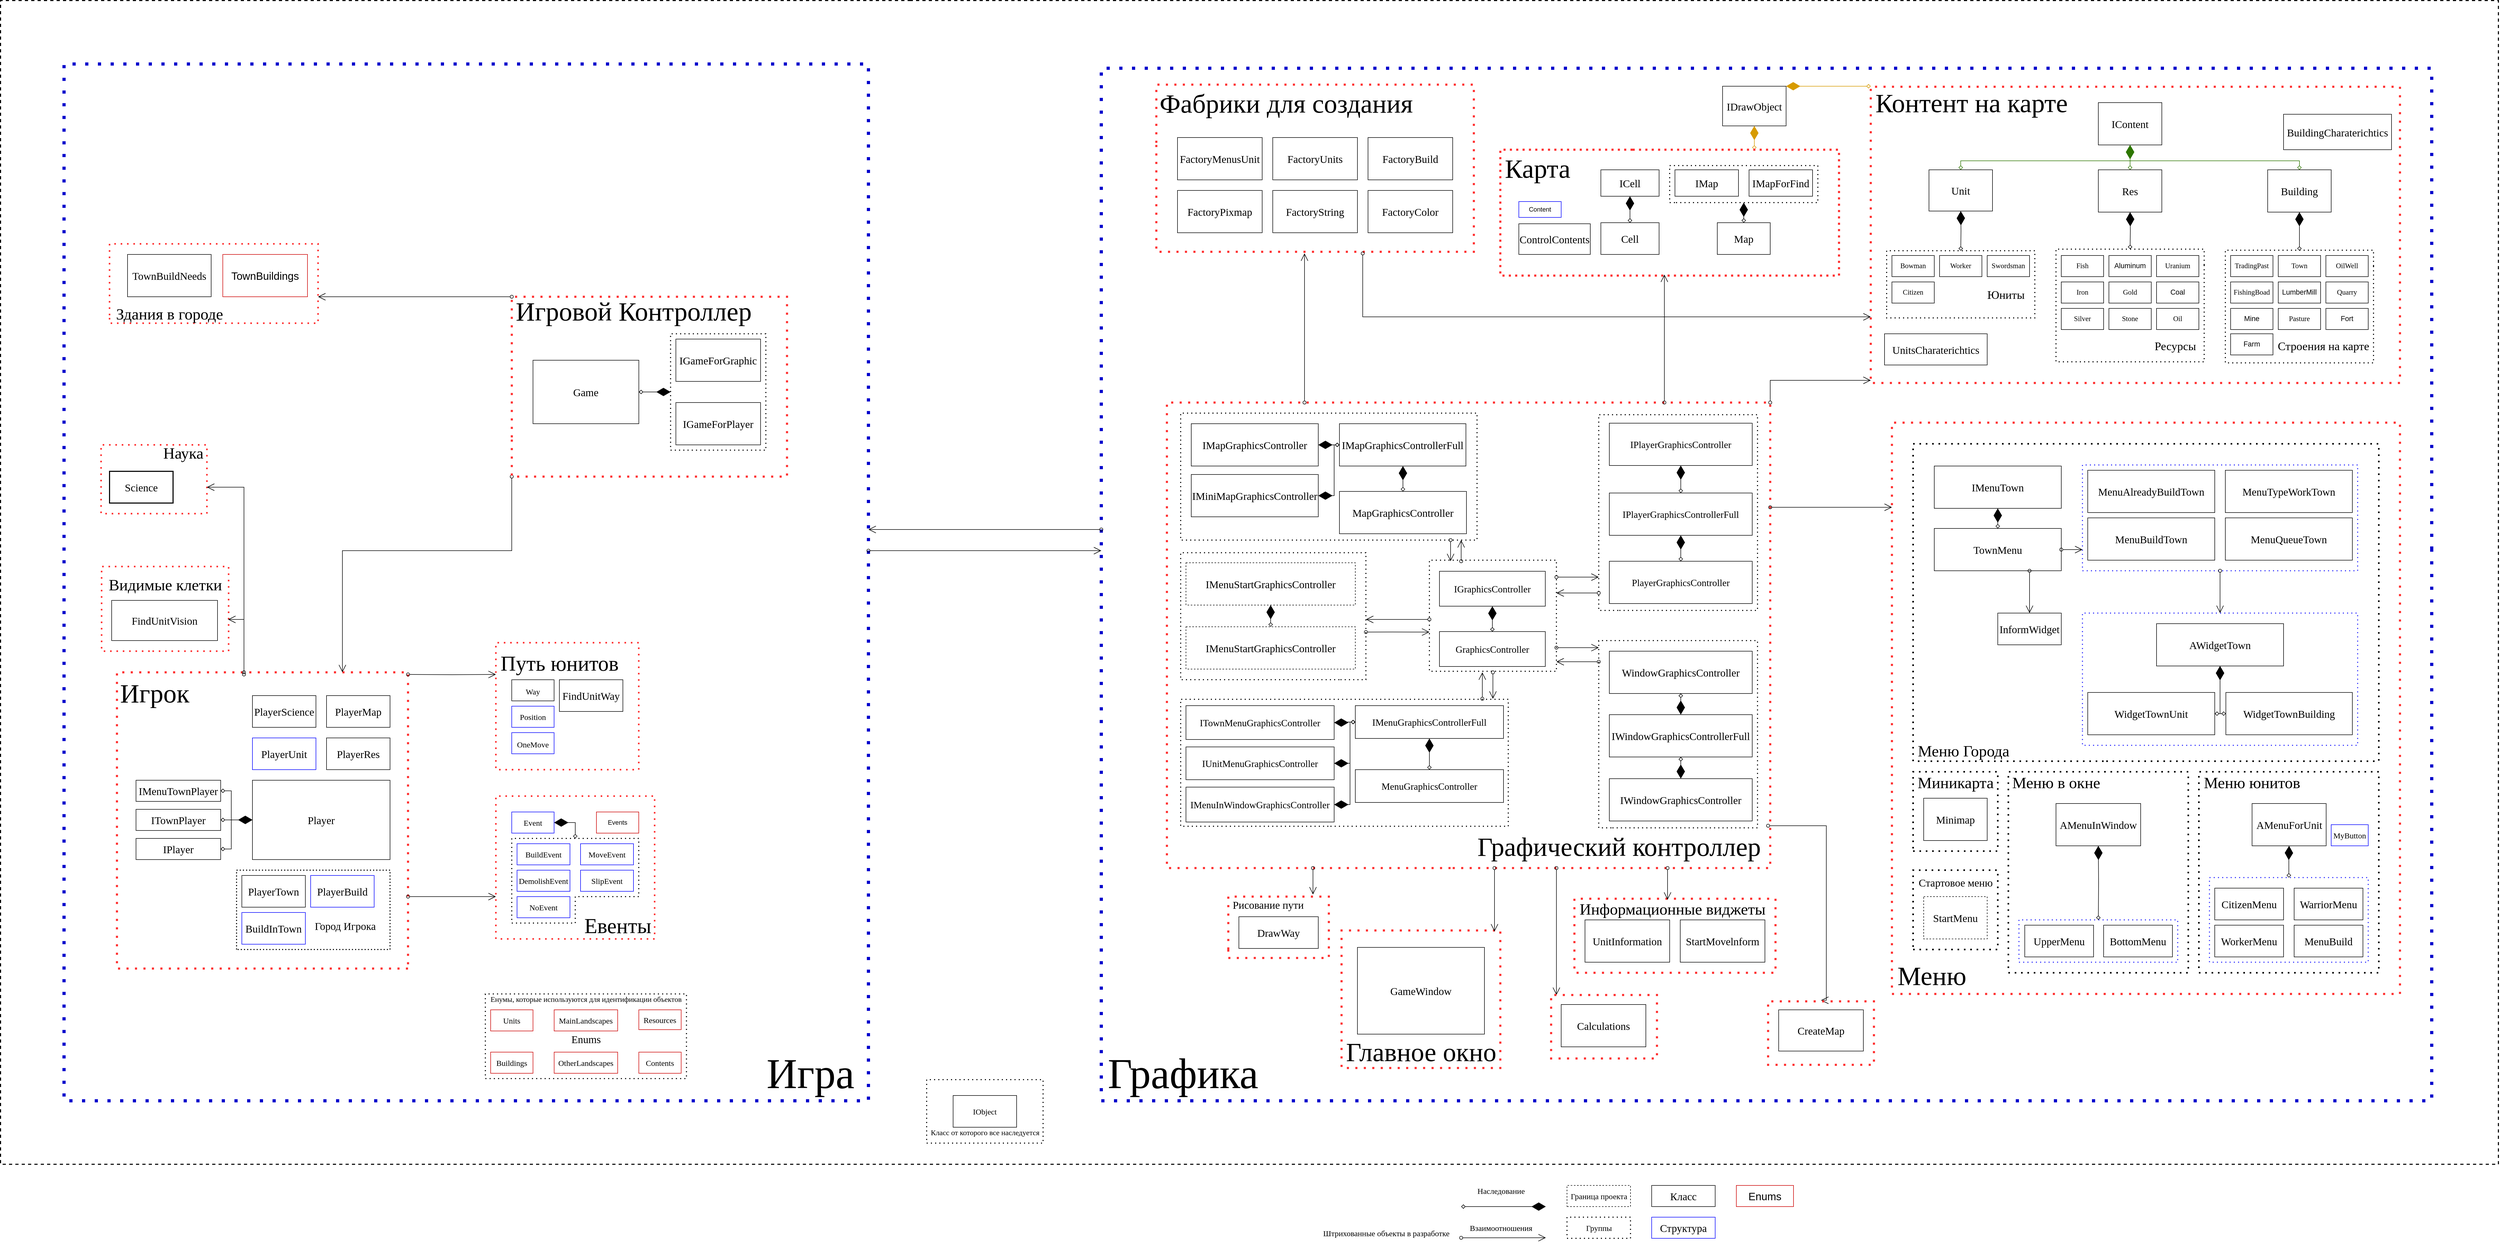 <mxfile version="15.9.6" type="device"><diagram id="xUaOWn-8elV5BCmtDt_H" name="Page-1"><mxGraphModel dx="2418" dy="1386" grid="1" gridSize="10" guides="1" tooltips="1" connect="1" arrows="1" fold="1" page="1" pageScale="1" pageWidth="1654" pageHeight="2336" math="0" shadow="0"><root><mxCell id="0"/><mxCell id="1" parent="0"/><mxCell id="N8wrimOwiiMWj0VTtz6m-1" value="IMap" style="rounded=0;whiteSpace=wrap;html=1;fontSize=20;fontFamily=Times New Roman;" parent="1" vertex="1"><mxGeometry x="3284" y="400" width="120" height="50" as="geometry"/></mxCell><mxCell id="N8wrimOwiiMWj0VTtz6m-2" value="Map" style="rounded=0;whiteSpace=wrap;html=1;fontSize=20;fontFamily=Times New Roman;" parent="1" vertex="1"><mxGeometry x="3364" y="500" width="100" height="60" as="geometry"/></mxCell><mxCell id="N8wrimOwiiMWj0VTtz6m-3" value="Cell" style="rounded=0;whiteSpace=wrap;html=1;fontSize=20;fontFamily=Times New Roman;" parent="1" vertex="1"><mxGeometry x="3144" y="500" width="110" height="60" as="geometry"/></mxCell><mxCell id="N8wrimOwiiMWj0VTtz6m-4" value="IContent" style="rounded=0;whiteSpace=wrap;html=1;fontSize=20;fontFamily=Times New Roman;" parent="1" vertex="1"><mxGeometry x="4084" y="273" width="120" height="80" as="geometry"/></mxCell><mxCell id="N8wrimOwiiMWj0VTtz6m-5" value="ICell" style="rounded=0;whiteSpace=wrap;html=1;fontSize=20;fontFamily=Times New Roman;" parent="1" vertex="1"><mxGeometry x="3144" y="400" width="110" height="50" as="geometry"/></mxCell><mxCell id="N8wrimOwiiMWj0VTtz6m-6" value="Building" style="rounded=0;whiteSpace=wrap;html=1;fontSize=20;fontFamily=Times New Roman;" parent="1" vertex="1"><mxGeometry x="4404" y="400" width="120" height="80" as="geometry"/></mxCell><mxCell id="N8wrimOwiiMWj0VTtz6m-7" value="&lt;h6&gt;&lt;span style=&quot;font-weight: normal&quot;&gt;Aluminum&lt;/span&gt;&lt;/h6&gt;" style="rounded=0;whiteSpace=wrap;html=1;fontSize=20;" parent="1" vertex="1"><mxGeometry x="4104" y="562" width="80" height="40" as="geometry"/></mxCell><mxCell id="N8wrimOwiiMWj0VTtz6m-8" value="" style="endArrow=diamondThin;endFill=1;endSize=24;html=1;rounded=0;fontSize=20;edgeStyle=orthogonalEdgeStyle;entryX=0.5;entryY=1;entryDx=0;entryDy=0;startArrow=diamond;startFill=0;" parent="1" target="N8wrimOwiiMWj0VTtz6m-6" edge="1"><mxGeometry width="160" relative="1" as="geometry"><mxPoint x="4464" y="553" as="sourcePoint"/><mxPoint x="3694" y="792" as="targetPoint"/><Array as="points"><mxPoint x="4464" y="490"/><mxPoint x="4464" y="490"/></Array></mxGeometry></mxCell><mxCell id="N8wrimOwiiMWj0VTtz6m-10" value="&lt;h6&gt;&lt;span style=&quot;font-weight: normal&quot;&gt;Fort&lt;/span&gt;&lt;/h6&gt;" style="rounded=0;whiteSpace=wrap;html=1;fontSize=20;" parent="1" vertex="1"><mxGeometry x="4514" y="662" width="80" height="40" as="geometry"/></mxCell><mxCell id="N8wrimOwiiMWj0VTtz6m-11" value="&lt;h6&gt;&lt;span style=&quot;font-weight: normal&quot;&gt;FishingBoad&lt;/span&gt;&lt;/h6&gt;" style="rounded=0;whiteSpace=wrap;html=1;fontSize=20;fontFamily=Times New Roman;" parent="1" vertex="1"><mxGeometry x="4334" y="612" width="80" height="40" as="geometry"/></mxCell><mxCell id="N8wrimOwiiMWj0VTtz6m-13" value="&lt;h6&gt;&lt;span style=&quot;font-weight: normal&quot;&gt;Mine&lt;/span&gt;&lt;/h6&gt;" style="rounded=0;whiteSpace=wrap;html=1;fontSize=20;" parent="1" vertex="1"><mxGeometry x="4334" y="662" width="80" height="40" as="geometry"/></mxCell><mxCell id="N8wrimOwiiMWj0VTtz6m-14" value="&lt;h6&gt;&lt;span style=&quot;font-weight: normal&quot;&gt;Pasture&lt;/span&gt;&lt;/h6&gt;" style="rounded=0;whiteSpace=wrap;html=1;fontFamily=Times New Roman;fontSize=20;" parent="1" vertex="1"><mxGeometry x="4424" y="662" width="80" height="40" as="geometry"/></mxCell><mxCell id="N8wrimOwiiMWj0VTtz6m-15" value="&lt;h6&gt;&lt;span style=&quot;font-weight: normal&quot;&gt;Quarry&lt;/span&gt;&lt;/h6&gt;" style="rounded=0;whiteSpace=wrap;html=1;fontFamily=Times New Roman;fontSize=20;" parent="1" vertex="1"><mxGeometry x="4514" y="612" width="80" height="40" as="geometry"/></mxCell><mxCell id="N8wrimOwiiMWj0VTtz6m-16" value="&lt;h6&gt;&lt;span style=&quot;font-weight: normal&quot;&gt;TradingPast&lt;/span&gt;&lt;/h6&gt;" style="rounded=0;whiteSpace=wrap;html=1;fontFamily=Times New Roman;fontSize=20;" parent="1" vertex="1"><mxGeometry x="4334" y="562" width="80" height="40" as="geometry"/></mxCell><mxCell id="N8wrimOwiiMWj0VTtz6m-23" value="&lt;h6&gt;&lt;span style=&quot;font-weight: normal&quot;&gt;Fish&lt;/span&gt;&lt;/h6&gt;" style="rounded=0;whiteSpace=wrap;html=1;fontFamily=Times New Roman;fontSize=20;" parent="1" vertex="1"><mxGeometry x="4014" y="562" width="80" height="40" as="geometry"/></mxCell><mxCell id="N8wrimOwiiMWj0VTtz6m-24" value="&lt;h6&gt;&lt;span style=&quot;font-weight: normal&quot;&gt;Gold&lt;/span&gt;&lt;/h6&gt;" style="rounded=0;whiteSpace=wrap;html=1;fontFamily=Times New Roman;fontSize=20;" parent="1" vertex="1"><mxGeometry x="4104" y="612" width="80" height="40" as="geometry"/></mxCell><mxCell id="N8wrimOwiiMWj0VTtz6m-25" value="&lt;h6&gt;&lt;span style=&quot;font-weight: normal&quot;&gt;Iron&lt;/span&gt;&lt;/h6&gt;" style="rounded=0;whiteSpace=wrap;html=1;fontFamily=Times New Roman;fontSize=20;" parent="1" vertex="1"><mxGeometry x="4014" y="612" width="80" height="40" as="geometry"/></mxCell><mxCell id="N8wrimOwiiMWj0VTtz6m-26" value="&lt;h6&gt;&lt;span style=&quot;font-weight: normal&quot;&gt;Oil&lt;/span&gt;&lt;/h6&gt;" style="rounded=0;whiteSpace=wrap;html=1;fontFamily=Times New Roman;fontSize=20;" parent="1" vertex="1"><mxGeometry x="4194" y="662" width="80" height="40" as="geometry"/></mxCell><mxCell id="N8wrimOwiiMWj0VTtz6m-27" value="&lt;h6&gt;&lt;span style=&quot;font-weight: normal&quot;&gt;Silver&lt;/span&gt;&lt;/h6&gt;" style="rounded=0;whiteSpace=wrap;html=1;fontFamily=Times New Roman;fontSize=20;" parent="1" vertex="1"><mxGeometry x="4014" y="662" width="80" height="40" as="geometry"/></mxCell><mxCell id="N8wrimOwiiMWj0VTtz6m-28" value="&lt;h6&gt;&lt;span style=&quot;font-weight: normal&quot;&gt;Stone&lt;/span&gt;&lt;/h6&gt;" style="rounded=0;whiteSpace=wrap;html=1;fontFamily=Times New Roman;fontSize=20;" parent="1" vertex="1"><mxGeometry x="4104" y="662" width="80" height="40" as="geometry"/></mxCell><mxCell id="N8wrimOwiiMWj0VTtz6m-29" value="" style="endArrow=diamondThin;endFill=1;endSize=24;html=1;rounded=0;fontFamily=Times New Roman;fontSize=20;edgeStyle=orthogonalEdgeStyle;entryX=0.5;entryY=1;entryDx=0;entryDy=0;startArrow=diamond;startFill=0;" parent="1" target="N8wrimOwiiMWj0VTtz6m-47" edge="1"><mxGeometry width="160" relative="1" as="geometry"><mxPoint x="4144" y="550" as="sourcePoint"/><mxPoint x="3944" y="612" as="targetPoint"/></mxGeometry></mxCell><mxCell id="N8wrimOwiiMWj0VTtz6m-37" value="&lt;h6&gt;&lt;span style=&quot;font-weight: normal&quot;&gt;Citizen&lt;/span&gt;&lt;/h6&gt;" style="rounded=0;whiteSpace=wrap;html=1;fontFamily=Times New Roman;fontSize=20;" parent="1" vertex="1"><mxGeometry x="3694" y="612" width="80" height="40" as="geometry"/></mxCell><mxCell id="N8wrimOwiiMWj0VTtz6m-38" value="&lt;h6&gt;&lt;span style=&quot;font-weight: normal&quot;&gt;Swordsman&lt;/span&gt;&lt;/h6&gt;" style="rounded=0;whiteSpace=wrap;html=1;fontFamily=Times New Roman;fontSize=20;" parent="1" vertex="1"><mxGeometry x="3874" y="562" width="80" height="40" as="geometry"/></mxCell><mxCell id="N8wrimOwiiMWj0VTtz6m-39" value="" style="endArrow=diamondThin;endFill=1;endSize=24;html=1;rounded=0;fontFamily=Times New Roman;fontSize=20;edgeStyle=orthogonalEdgeStyle;entryX=0.5;entryY=1;entryDx=0;entryDy=0;startArrow=diamond;startFill=0;" parent="1" target="N8wrimOwiiMWj0VTtz6m-49" edge="1"><mxGeometry width="160" relative="1" as="geometry"><mxPoint x="3824" y="553" as="sourcePoint"/><mxPoint x="3894" y="492" as="targetPoint"/><Array as="points"/></mxGeometry></mxCell><mxCell id="N8wrimOwiiMWj0VTtz6m-42" value="" style="endArrow=diamondThin;endFill=1;endSize=24;html=1;rounded=0;fontFamily=Times New Roman;fontSize=20;edgeStyle=orthogonalEdgeStyle;exitX=0.5;exitY=0;exitDx=0;exitDy=0;entryX=0.5;entryY=1;entryDx=0;entryDy=0;fillColor=#60a917;strokeColor=#2D7600;startArrow=diamond;startFill=0;" parent="1" source="N8wrimOwiiMWj0VTtz6m-47" target="N8wrimOwiiMWj0VTtz6m-4" edge="1"><mxGeometry width="160" relative="1" as="geometry"><mxPoint x="3874" y="372" as="sourcePoint"/><mxPoint x="3874" y="342" as="targetPoint"/><Array as="points"><mxPoint x="4144" y="400"/><mxPoint x="4144" y="373"/></Array></mxGeometry></mxCell><mxCell id="N8wrimOwiiMWj0VTtz6m-44" value="" style="endArrow=diamondThin;endFill=1;endSize=24;html=1;rounded=0;fontFamily=Times New Roman;fontSize=20;edgeStyle=orthogonalEdgeStyle;entryX=0.5;entryY=1;entryDx=0;entryDy=0;startArrow=diamond;startFill=0;exitX=0.5;exitY=0;exitDx=0;exitDy=0;" parent="1" source="N8wrimOwiiMWj0VTtz6m-3" target="N8wrimOwiiMWj0VTtz6m-5" edge="1"><mxGeometry width="160" relative="1" as="geometry"><mxPoint x="3349" y="492" as="sourcePoint"/><mxPoint x="3389" y="474" as="targetPoint"/><Array as="points"/></mxGeometry></mxCell><mxCell id="N8wrimOwiiMWj0VTtz6m-45" value="" style="endArrow=diamondThin;endFill=1;endSize=24;html=1;rounded=0;fontFamily=Times New Roman;fontSize=20;edgeStyle=orthogonalEdgeStyle;exitX=0.5;exitY=0;exitDx=0;exitDy=0;startArrow=diamond;startFill=0;" parent="1" source="N8wrimOwiiMWj0VTtz6m-2" edge="1"><mxGeometry width="160" relative="1" as="geometry"><mxPoint x="3009" y="486" as="sourcePoint"/><mxPoint x="3414" y="462" as="targetPoint"/></mxGeometry></mxCell><mxCell id="N8wrimOwiiMWj0VTtz6m-46" value="IDrawObject" style="rounded=0;whiteSpace=wrap;html=1;fontFamily=Times New Roman;fontSize=20;" parent="1" vertex="1"><mxGeometry x="3374" y="242" width="120" height="75" as="geometry"/></mxCell><mxCell id="N8wrimOwiiMWj0VTtz6m-47" value="Res" style="rounded=0;whiteSpace=wrap;html=1;fontSize=20;fontFamily=Times New Roman;" parent="1" vertex="1"><mxGeometry x="4084" y="400" width="120" height="80" as="geometry"/></mxCell><mxCell id="N8wrimOwiiMWj0VTtz6m-49" value="Unit" style="rounded=0;whiteSpace=wrap;html=1;fontSize=20;fontFamily=Times New Roman;" parent="1" vertex="1"><mxGeometry x="3764" y="400" width="120" height="78" as="geometry"/></mxCell><mxCell id="N8wrimOwiiMWj0VTtz6m-51" value="" style="endArrow=diamondThin;endFill=1;endSize=24;html=1;rounded=0;fontFamily=Times New Roman;fontSize=20;edgeStyle=orthogonalEdgeStyle;entryX=0.5;entryY=1;entryDx=0;entryDy=0;fillColor=#ffe6cc;strokeColor=#d79b00;startArrow=diamond;startFill=0;" parent="1" target="N8wrimOwiiMWj0VTtz6m-46" edge="1"><mxGeometry width="160" relative="1" as="geometry"><mxPoint x="3434" y="362" as="sourcePoint"/><mxPoint x="3274" y="464" as="targetPoint"/><Array as="points"><mxPoint x="3434" y="322"/></Array></mxGeometry></mxCell><mxCell id="N8wrimOwiiMWj0VTtz6m-59" value="&lt;font style=&quot;font-size: 18px&quot;&gt;GraphicsController&lt;br&gt;&lt;/font&gt;" style="rounded=0;whiteSpace=wrap;html=1;fontFamily=Times New Roman;fontSize=20;" parent="1" vertex="1"><mxGeometry x="2839" y="1272.96" width="200" height="66" as="geometry"/></mxCell><mxCell id="N8wrimOwiiMWj0VTtz6m-60" value="&lt;font style=&quot;font-size: 20px&quot;&gt;IMapGraphicsController&lt;/font&gt;" style="rounded=0;whiteSpace=wrap;html=1;fontFamily=Times New Roman;fontSize=20;" parent="1" vertex="1"><mxGeometry x="2370" y="880" width="240" height="80" as="geometry"/></mxCell><mxCell id="N8wrimOwiiMWj0VTtz6m-64" value="Calculations" style="rounded=0;whiteSpace=wrap;html=1;fontFamily=Times New Roman;fontSize=20;" parent="1" vertex="1"><mxGeometry x="3069" y="1978" width="160" height="80" as="geometry"/></mxCell><mxCell id="N8wrimOwiiMWj0VTtz6m-66" value="ControlContents" style="rounded=0;whiteSpace=wrap;html=1;fontFamily=Times New Roman;fontSize=20;" parent="1" vertex="1"><mxGeometry x="2989" y="502" width="135" height="58" as="geometry"/></mxCell><mxCell id="N8wrimOwiiMWj0VTtz6m-69" value="FactoryBuild" style="rounded=0;whiteSpace=wrap;html=1;fontFamily=Times New Roman;fontSize=20;" parent="1" vertex="1"><mxGeometry x="2704" y="339" width="160" height="80" as="geometry"/></mxCell><mxCell id="N8wrimOwiiMWj0VTtz6m-70" value="FactoryMenusUnit" style="rounded=0;whiteSpace=wrap;html=1;fontFamily=Times New Roman;fontSize=20;" parent="1" vertex="1"><mxGeometry x="2344" y="339" width="160" height="80" as="geometry"/></mxCell><mxCell id="N8wrimOwiiMWj0VTtz6m-71" value="FactoryUnits" style="rounded=0;whiteSpace=wrap;html=1;fontFamily=Times New Roman;fontSize=20;" parent="1" vertex="1"><mxGeometry x="2524" y="339" width="160" height="80" as="geometry"/></mxCell><mxCell id="N8wrimOwiiMWj0VTtz6m-75" value="FactoryPixmap" style="rounded=0;whiteSpace=wrap;html=1;fontFamily=Times New Roman;fontSize=20;" parent="1" vertex="1"><mxGeometry x="2344" y="439" width="160" height="80" as="geometry"/></mxCell><mxCell id="N8wrimOwiiMWj0VTtz6m-80" value="CreateMap" style="rounded=0;whiteSpace=wrap;html=1;fontFamily=Times New Roman;fontSize=20;" parent="1" vertex="1"><mxGeometry x="3480" y="1988" width="160" height="78" as="geometry"/></mxCell><mxCell id="N8wrimOwiiMWj0VTtz6m-82" value="GameWindow" style="rounded=0;whiteSpace=wrap;html=1;fontFamily=Times New Roman;fontSize=20;" parent="1" vertex="1"><mxGeometry x="2684" y="1870" width="240" height="164" as="geometry"/></mxCell><mxCell id="N8wrimOwiiMWj0VTtz6m-83" value="&lt;span style=&quot;font-size: 20px&quot;&gt;I&lt;/span&gt;Window&lt;span style=&quot;font-size: 20px&quot;&gt;GraphicsControllerFull&lt;/span&gt;" style="rounded=0;whiteSpace=wrap;html=1;fontFamily=Times New Roman;fontSize=20;" parent="1" vertex="1"><mxGeometry x="3160" y="1430.04" width="270" height="80" as="geometry"/></mxCell><mxCell id="N8wrimOwiiMWj0VTtz6m-95" value="&lt;h6&gt;&lt;span style=&quot;font-weight: normal&quot;&gt;Town&lt;/span&gt;&lt;/h6&gt;" style="rounded=0;whiteSpace=wrap;html=1;fontFamily=Times New Roman;fontSize=20;" parent="1" vertex="1"><mxGeometry x="4424" y="562" width="80" height="40" as="geometry"/></mxCell><mxCell id="N8wrimOwiiMWj0VTtz6m-96" value="&lt;h6&gt;&lt;span style=&quot;font-weight: normal&quot;&gt;OilWell&lt;/span&gt;&lt;/h6&gt;" style="rounded=0;whiteSpace=wrap;html=1;fontFamily=Times New Roman;fontSize=20;" parent="1" vertex="1"><mxGeometry x="4514" y="562" width="80" height="40" as="geometry"/></mxCell><mxCell id="N8wrimOwiiMWj0VTtz6m-97" value="&lt;h6&gt;&lt;span style=&quot;font-weight: normal&quot;&gt;Farm&lt;/span&gt;&lt;/h6&gt;" style="rounded=0;whiteSpace=wrap;html=1;fontSize=20;" parent="1" vertex="1"><mxGeometry x="4334" y="710" width="80" height="40" as="geometry"/></mxCell><mxCell id="N8wrimOwiiMWj0VTtz6m-101" value="&lt;h6&gt;&lt;span style=&quot;font-weight: normal&quot;&gt;Bowman&lt;/span&gt;&lt;/h6&gt;" style="rounded=0;whiteSpace=wrap;html=1;fontFamily=Times New Roman;fontSize=20;" parent="1" vertex="1"><mxGeometry x="3694" y="562" width="80" height="40" as="geometry"/></mxCell><mxCell id="N8wrimOwiiMWj0VTtz6m-102" value="&lt;h6&gt;&lt;span style=&quot;font-weight: normal&quot;&gt;Worker&lt;/span&gt;&lt;/h6&gt;" style="rounded=0;whiteSpace=wrap;html=1;fontFamily=Times New Roman;fontSize=20;" parent="1" vertex="1"><mxGeometry x="3784" y="562" width="80" height="40" as="geometry"/></mxCell><mxCell id="N8wrimOwiiMWj0VTtz6m-104" value="&lt;h6&gt;&lt;span style=&quot;font-weight: normal&quot;&gt;Coal&lt;/span&gt;&lt;/h6&gt;" style="rounded=0;whiteSpace=wrap;html=1;fontSize=20;" parent="1" vertex="1"><mxGeometry x="4194" y="612" width="80" height="40" as="geometry"/></mxCell><mxCell id="N8wrimOwiiMWj0VTtz6m-105" value="&lt;h6&gt;&lt;span style=&quot;font-weight: normal&quot;&gt;Uranium&lt;/span&gt;&lt;/h6&gt;" style="rounded=0;whiteSpace=wrap;html=1;fontFamily=Times New Roman;fontSize=20;" parent="1" vertex="1"><mxGeometry x="4194" y="562" width="80" height="40" as="geometry"/></mxCell><mxCell id="N8wrimOwiiMWj0VTtz6m-131" value="AMenuForUnit" style="rounded=0;whiteSpace=wrap;html=1;fontFamily=Times New Roman;fontSize=20;" parent="1" vertex="1"><mxGeometry x="4374.5" y="1598" width="140" height="80" as="geometry"/></mxCell><mxCell id="N8wrimOwiiMWj0VTtz6m-132" value="AMenuInWindow" style="rounded=0;whiteSpace=wrap;html=1;fontFamily=Times New Roman;fontSize=20;" parent="1" vertex="1"><mxGeometry x="4004" y="1598" width="160" height="80" as="geometry"/></mxCell><mxCell id="N8wrimOwiiMWj0VTtz6m-133" value="BottomMenu" style="rounded=0;whiteSpace=wrap;html=1;fontFamily=Times New Roman;fontSize=20;" parent="1" vertex="1"><mxGeometry x="4094" y="1828" width="130" height="60" as="geometry"/></mxCell><mxCell id="N8wrimOwiiMWj0VTtz6m-134" value="CitizenMenu" style="rounded=0;whiteSpace=wrap;html=1;fontFamily=Times New Roman;fontSize=20;" parent="1" vertex="1"><mxGeometry x="4304" y="1758" width="130" height="60" as="geometry"/></mxCell><mxCell id="N8wrimOwiiMWj0VTtz6m-135" value="UpperMenu" style="rounded=0;whiteSpace=wrap;html=1;fontFamily=Times New Roman;fontSize=20;" parent="1" vertex="1"><mxGeometry x="3945" y="1828" width="130" height="60" as="geometry"/></mxCell><mxCell id="N8wrimOwiiMWj0VTtz6m-136" value="WorkerMenu" style="rounded=0;whiteSpace=wrap;html=1;fontFamily=Times New Roman;fontSize=20;" parent="1" vertex="1"><mxGeometry x="4304" y="1828" width="130" height="60" as="geometry"/></mxCell><mxCell id="N8wrimOwiiMWj0VTtz6m-137" value="Minimap" style="rounded=0;whiteSpace=wrap;html=1;fontFamily=Times New Roman;fontSize=20;" parent="1" vertex="1"><mxGeometry x="3754" y="1588" width="120" height="80" as="geometry"/></mxCell><mxCell id="N8wrimOwiiMWj0VTtz6m-148" value="&lt;span style=&quot;font-size: 18px&quot;&gt;I&lt;/span&gt;&lt;span style=&quot;font-size: 18px&quot;&gt;Unit&lt;/span&gt;&lt;span style=&quot;font-size: 18px&quot;&gt;Menu&lt;/span&gt;&lt;span style=&quot;font-size: 18px&quot;&gt;GraphicsController&lt;/span&gt;&lt;span style=&quot;color: rgba(0 , 0 , 0 , 0) ; font-family: monospace ; font-size: 0px&quot;&gt;%3CmxGraphModel%3E%3Croot%3E%3CmxCell%20id%3D%220%22%2F%3E%3CmxCell%20id%3D%221%22%20parent%3D%220%22%2F%3E%3CmxCell%20id%3D%222%22%20value%3D%22%22%20style%3D%22endArrow%3DdiamondThin%3BendFill%3D1%3BendSize%3D24%3Bhtml%3D1%3Brounded%3D0%3BfontFamily%3DTimes%20New%20Roman%3BfontSize%3D20%3BedgeStyle%3DorthogonalEdgeStyle%3BentryX%3D0.5%3BentryY%3D1%3BentryDx%3D0%3BentryDy%3D0%3BexitX%3D0%3BexitY%3D0.75%3BexitDx%3D0%3BexitDy%3D0%3BstartArrow%3Ddiamond%3BstartFill%3D0%3B%22%20edge%3D%221%22%20parent%3D%221%22%3E%3CmxGeometry%20width%3D%22160%22%20relative%3D%221%22%20as%3D%22geometry%22%3E%3CmxPoint%20x%3D%221040%22%20y%3D%221170%22%20as%3D%22sourcePoint%22%2F%3E%3CmxPoint%20x%3D%22600%22%20y%3D%22240%22%20as%3D%22targetPoint%22%2F%3E%3CArray%20as%3D%22points%22%3E%3CmxPoint%20x%3D%22600%22%20y%3D%221170%22%2F%3E%3C%2FArray%3E%3C%2FmxGeometry%3E%3C%2FmxCell%3E%3C%2Froot%3E%3C%2FmxGraphModel%3E&lt;/span&gt;" style="rounded=0;whiteSpace=wrap;html=1;fontFamily=Times New Roman;fontSize=20;" parent="1" vertex="1"><mxGeometry x="2360" y="1491" width="280" height="62" as="geometry"/></mxCell><mxCell id="N8wrimOwiiMWj0VTtz6m-149" value="&lt;span style=&quot;font-size: 18px&quot;&gt;I&lt;/span&gt;&lt;span style=&quot;font-size: 18px&quot;&gt;Player&lt;/span&gt;&lt;span style=&quot;font-size: 18px&quot;&gt;GraphicsController&lt;/span&gt;" style="rounded=0;whiteSpace=wrap;html=1;fontFamily=Times New Roman;fontSize=20;" parent="1" vertex="1"><mxGeometry x="3160" y="879" width="270" height="80" as="geometry"/></mxCell><mxCell id="N8wrimOwiiMWj0VTtz6m-150" value="IMiniMapGraphicsController" style="rounded=0;whiteSpace=wrap;html=1;fontFamily=Times New Roman;fontSize=20;" parent="1" vertex="1"><mxGeometry x="2370" y="976" width="240" height="80" as="geometry"/></mxCell><mxCell id="N8wrimOwiiMWj0VTtz6m-157" value="&lt;span style=&quot;font-size: 18px&quot;&gt;I&lt;/span&gt;&lt;span style=&quot;font-size: 18px&quot;&gt;MenuInWindow&lt;/span&gt;&lt;span style=&quot;font-size: 18px&quot;&gt;GraphicsController&lt;/span&gt;" style="rounded=0;whiteSpace=wrap;html=1;fontFamily=Times New Roman;fontSize=20;" parent="1" vertex="1"><mxGeometry x="2360" y="1567" width="280" height="66" as="geometry"/></mxCell><mxCell id="N8wrimOwiiMWj0VTtz6m-161" value="IGameForGraphic" style="rounded=0;whiteSpace=wrap;html=1;fontFamily=Times New Roman;fontSize=20;" parent="1" vertex="1"><mxGeometry x="1396.14" y="720" width="160" height="80" as="geometry"/></mxCell><mxCell id="N8wrimOwiiMWj0VTtz6m-162" value="IGameForPlayer" style="rounded=0;whiteSpace=wrap;html=1;fontFamily=Times New Roman;fontSize=20;" parent="1" vertex="1"><mxGeometry x="1396.14" y="840" width="160" height="80" as="geometry"/></mxCell><mxCell id="N8wrimOwiiMWj0VTtz6m-163" value="Game" style="rounded=0;whiteSpace=wrap;html=1;fontFamily=Times New Roman;fontSize=20;" parent="1" vertex="1"><mxGeometry x="1126.14" y="760" width="200" height="120" as="geometry"/></mxCell><mxCell id="N8wrimOwiiMWj0VTtz6m-170" value="IPlayer" style="rounded=0;whiteSpace=wrap;html=1;fontFamily=Times New Roman;fontSize=20;" parent="1" vertex="1"><mxGeometry x="376" y="1664" width="160" height="40" as="geometry"/></mxCell><mxCell id="N8wrimOwiiMWj0VTtz6m-171" value="Player" style="rounded=0;whiteSpace=wrap;html=1;fontFamily=Times New Roman;fontSize=20;" parent="1" vertex="1"><mxGeometry x="596" y="1554" width="260" height="150" as="geometry"/></mxCell><mxCell id="N8wrimOwiiMWj0VTtz6m-176" value="" style="endArrow=diamondThin;endFill=1;endSize=24;html=1;rounded=0;fontFamily=Times New Roman;fontSize=20;edgeStyle=orthogonalEdgeStyle;exitX=1;exitY=0.5;exitDx=0;exitDy=0;startArrow=diamond;startFill=0;" parent="1" source="N8wrimOwiiMWj0VTtz6m-163" edge="1"><mxGeometry width="160" relative="1" as="geometry"><mxPoint x="436.14" y="980" as="sourcePoint"/><mxPoint x="1386.14" y="820" as="targetPoint"/></mxGeometry></mxCell><mxCell id="N8wrimOwiiMWj0VTtz6m-179" value="&lt;font face=&quot;Times New Roman&quot; style=&quot;font-size: 20px&quot;&gt;DrawWay&lt;/font&gt;" style="rounded=0;whiteSpace=wrap;html=1;" parent="1" vertex="1"><mxGeometry x="2460" y="1812" width="150" height="60" as="geometry"/></mxCell><mxCell id="N8wrimOwiiMWj0VTtz6m-183" value="FindUnitWay" style="rounded=0;whiteSpace=wrap;html=1;fontFamily=Times New Roman;fontSize=20;" parent="1" vertex="1"><mxGeometry x="1176" y="1364" width="120" height="60" as="geometry"/></mxCell><mxCell id="N8wrimOwiiMWj0VTtz6m-185" value="&lt;font style=&quot;font-size: 15px&quot;&gt;Way&lt;/font&gt;" style="rounded=0;whiteSpace=wrap;html=1;fontFamily=Times New Roman;fontSize=20;" parent="1" vertex="1"><mxGeometry x="1086" y="1364" width="80" height="40" as="geometry"/></mxCell><mxCell id="N8wrimOwiiMWj0VTtz6m-186" value="&lt;font style=&quot;font-size: 15px&quot;&gt;OneMove&lt;/font&gt;" style="rounded=0;whiteSpace=wrap;html=1;fontFamily=Times New Roman;fontSize=20;strokeColor=#0000FF;" parent="1" vertex="1"><mxGeometry x="1086" y="1464" width="80" height="40" as="geometry"/></mxCell><mxCell id="N8wrimOwiiMWj0VTtz6m-187" value="Position" style="rounded=0;whiteSpace=wrap;html=1;fontFamily=Times New Roman;fontSize=15;strokeColor=#0000FF;" parent="1" vertex="1"><mxGeometry x="1086" y="1414" width="80" height="40" as="geometry"/></mxCell><mxCell id="N8wrimOwiiMWj0VTtz6m-188" value="" style="endArrow=none;dashed=1;html=1;dashPattern=1 3;strokeWidth=3;rounded=0;fontFamily=Times New Roman;fontSize=15;edgeStyle=orthogonalEdgeStyle;strokeColor=#FF3333;" parent="1" edge="1"><mxGeometry width="50" height="50" relative="1" as="geometry"><mxPoint x="1146" y="1534" as="sourcePoint"/><mxPoint x="1146" y="1534" as="targetPoint"/><Array as="points"><mxPoint x="1326" y="1534"/><mxPoint x="1326" y="1294"/><mxPoint x="1056" y="1294"/><mxPoint x="1056" y="1534"/></Array></mxGeometry></mxCell><mxCell id="N8wrimOwiiMWj0VTtz6m-189" value="Event" style="rounded=0;whiteSpace=wrap;html=1;fontFamily=Times New Roman;fontSize=15;strokeColor=#0000FF;" parent="1" vertex="1"><mxGeometry x="1086" y="1614" width="80" height="40" as="geometry"/></mxCell><mxCell id="N8wrimOwiiMWj0VTtz6m-190" value="MoveEvent" style="rounded=0;whiteSpace=wrap;html=1;fontFamily=Times New Roman;fontSize=15;strokeColor=#0000FF;" parent="1" vertex="1"><mxGeometry x="1216" y="1674" width="100" height="40" as="geometry"/></mxCell><mxCell id="N8wrimOwiiMWj0VTtz6m-191" value="BuildEvent" style="rounded=0;whiteSpace=wrap;html=1;fontFamily=Times New Roman;fontSize=15;strokeColor=#0000FF;" parent="1" vertex="1"><mxGeometry x="1096" y="1674" width="100" height="40" as="geometry"/></mxCell><mxCell id="N8wrimOwiiMWj0VTtz6m-192" value="SlipEvent" style="rounded=0;whiteSpace=wrap;html=1;fontFamily=Times New Roman;fontSize=15;strokeColor=#0000FF;" parent="1" vertex="1"><mxGeometry x="1216" y="1724" width="100" height="40" as="geometry"/></mxCell><mxCell id="N8wrimOwiiMWj0VTtz6m-193" value="" style="endArrow=diamondThin;endFill=1;endSize=24;html=1;rounded=0;fontFamily=Times New Roman;fontSize=15;edgeStyle=orthogonalEdgeStyle;entryX=1;entryY=0.5;entryDx=0;entryDy=0;startArrow=diamond;startFill=0;" parent="1" target="N8wrimOwiiMWj0VTtz6m-189" edge="1"><mxGeometry width="160" relative="1" as="geometry"><mxPoint x="1206" y="1664" as="sourcePoint"/><mxPoint x="666" y="2014" as="targetPoint"/><Array as="points"><mxPoint x="1206" y="1634"/></Array></mxGeometry></mxCell><mxCell id="N8wrimOwiiMWj0VTtz6m-196" value="" style="endArrow=none;dashed=1;html=1;dashPattern=1 3;strokeWidth=2;rounded=0;fontFamily=Times New Roman;fontSize=15;edgeStyle=orthogonalEdgeStyle;strokeColor=#3333FF;" parent="1" edge="1"><mxGeometry width="50" height="50" relative="1" as="geometry"><mxPoint x="4584" y="1738" as="sourcePoint"/><mxPoint x="4584" y="1738" as="targetPoint"/><Array as="points"><mxPoint x="4584" y="1738"/><mxPoint x="4294" y="1738"/><mxPoint x="4294" y="1898"/><mxPoint x="4594" y="1898"/><mxPoint x="4594" y="1738"/><mxPoint x="4584" y="1738"/></Array></mxGeometry></mxCell><mxCell id="N8wrimOwiiMWj0VTtz6m-197" value="Units" style="rounded=0;whiteSpace=wrap;html=1;fontFamily=Times New Roman;fontSize=15;strokeColor=#CC0000;" parent="1" vertex="1"><mxGeometry x="1046.14" y="1988" width="80" height="40" as="geometry"/></mxCell><mxCell id="N8wrimOwiiMWj0VTtz6m-198" value="Contents" style="rounded=0;whiteSpace=wrap;html=1;fontFamily=Times New Roman;fontSize=15;strokeColor=#CC0000;" parent="1" vertex="1"><mxGeometry x="1326.14" y="2068" width="80" height="40" as="geometry"/></mxCell><mxCell id="N8wrimOwiiMWj0VTtz6m-199" value="Buildings" style="rounded=0;whiteSpace=wrap;html=1;fontFamily=Times New Roman;fontSize=15;strokeColor=#CC0000;" parent="1" vertex="1"><mxGeometry x="1046.14" y="2068" width="80" height="40" as="geometry"/></mxCell><mxCell id="N8wrimOwiiMWj0VTtz6m-200" value="Resources" style="rounded=0;whiteSpace=wrap;html=1;fontFamily=Times New Roman;fontSize=15;strokeColor=#CC0000;" parent="1" vertex="1"><mxGeometry x="1326.14" y="1988" width="80" height="37.5" as="geometry"/></mxCell><mxCell id="N8wrimOwiiMWj0VTtz6m-201" value="MainLandscapes" style="rounded=0;whiteSpace=wrap;html=1;fontFamily=Times New Roman;fontSize=15;strokeColor=#CC0000;" parent="1" vertex="1"><mxGeometry x="1166.14" y="1988" width="120" height="40" as="geometry"/></mxCell><mxCell id="N8wrimOwiiMWj0VTtz6m-202" value="OtherLandscapes" style="rounded=0;whiteSpace=wrap;html=1;fontFamily=Times New Roman;fontSize=15;strokeColor=#CC0000;" parent="1" vertex="1"><mxGeometry x="1166.14" y="2068" width="120" height="40" as="geometry"/></mxCell><mxCell id="N8wrimOwiiMWj0VTtz6m-203" value="" style="endArrow=none;dashed=1;html=1;dashPattern=1 3;strokeWidth=2;rounded=0;fontFamily=Times New Roman;fontSize=15;edgeStyle=orthogonalEdgeStyle;" parent="1" edge="1"><mxGeometry width="50" height="50" relative="1" as="geometry"><mxPoint x="1036.14" y="2118" as="sourcePoint"/><mxPoint x="1036.14" y="2118" as="targetPoint"/><Array as="points"><mxPoint x="1416.14" y="2118"/><mxPoint x="1416.14" y="1958"/><mxPoint x="1036.14" y="1958"/></Array></mxGeometry></mxCell><mxCell id="N8wrimOwiiMWj0VTtz6m-204" value="&lt;font style=&quot;font-size: 20px&quot;&gt;Enums&lt;/font&gt;" style="text;html=1;align=center;verticalAlign=middle;resizable=0;points=[];autosize=1;strokeColor=none;fillColor=none;fontSize=15;fontFamily=Times New Roman;" parent="1" vertex="1"><mxGeometry x="1191.14" y="2028" width="70" height="30" as="geometry"/></mxCell><mxCell id="N8wrimOwiiMWj0VTtz6m-205" value="UnitsCharaterichtics" style="rounded=0;whiteSpace=wrap;html=1;fontFamily=Times New Roman;fontSize=20;" parent="1" vertex="1"><mxGeometry x="3680" y="710" width="194" height="59" as="geometry"/></mxCell><mxCell id="N8wrimOwiiMWj0VTtz6m-208" value="" style="endArrow=none;dashed=1;html=1;strokeWidth=2;rounded=0;fontFamily=Times New Roman;fontSize=10;edgeStyle=orthogonalEdgeStyle;" parent="1" edge="1"><mxGeometry width="50" height="50" relative="1" as="geometry"><mxPoint x="1840" y="80" as="sourcePoint"/><mxPoint x="1840" y="80" as="targetPoint"/><Array as="points"><mxPoint x="120" y="80"/><mxPoint x="120" y="2280"/><mxPoint x="4840" y="2280"/><mxPoint x="4840" y="80"/></Array></mxGeometry></mxCell><mxCell id="N8wrimOwiiMWj0VTtz6m-217" value="" style="endArrow=open;endFill=1;endSize=12;html=1;rounded=0;fontFamily=Times New Roman;fontSize=15;edgeStyle=orthogonalEdgeStyle;startArrow=oval;startFill=0;" parent="1" edge="1"><mxGeometry width="160" relative="1" as="geometry"><mxPoint x="2880" y="2419" as="sourcePoint"/><mxPoint x="3040" y="2418.82" as="targetPoint"/><Array as="points"><mxPoint x="2880" y="2419"/></Array></mxGeometry></mxCell><mxCell id="N8wrimOwiiMWj0VTtz6m-218" value="Взаимоотношения" style="text;html=1;align=center;verticalAlign=middle;resizable=0;points=[];autosize=1;strokeColor=none;fillColor=none;fontSize=15;fontFamily=Times New Roman;" parent="1" vertex="1"><mxGeometry x="2890" y="2390" width="130" height="20" as="geometry"/></mxCell><mxCell id="N8wrimOwiiMWj0VTtz6m-219" value="" style="endArrow=diamondThin;endFill=1;endSize=24;html=1;rounded=0;fontFamily=Times New Roman;fontSize=15;edgeStyle=orthogonalEdgeStyle;startArrow=diamond;startFill=0;" parent="1" edge="1"><mxGeometry width="160" relative="1" as="geometry"><mxPoint x="2880" y="2360" as="sourcePoint"/><mxPoint x="3040" y="2360" as="targetPoint"/><Array as="points"><mxPoint x="2940" y="2360"/><mxPoint x="2940" y="2360"/></Array></mxGeometry></mxCell><mxCell id="N8wrimOwiiMWj0VTtz6m-220" value="Наследование" style="text;html=1;align=center;verticalAlign=middle;resizable=0;points=[];autosize=1;strokeColor=none;fillColor=none;fontSize=15;fontFamily=Times New Roman;" parent="1" vertex="1"><mxGeometry x="2905" y="2320" width="100" height="20" as="geometry"/></mxCell><mxCell id="N8wrimOwiiMWj0VTtz6m-221" value="" style="endArrow=none;dashed=1;html=1;rounded=0;fontFamily=Times New Roman;fontSize=15;edgeStyle=orthogonalEdgeStyle;" parent="1" edge="1"><mxGeometry width="50" height="50" relative="1" as="geometry"><mxPoint x="3080" y="2360" as="sourcePoint"/><mxPoint x="3080" y="2360" as="targetPoint"/><Array as="points"><mxPoint x="3200" y="2360"/><mxPoint x="3200" y="2320"/><mxPoint x="3080" y="2320"/><mxPoint x="3080" y="2360"/></Array></mxGeometry></mxCell><mxCell id="N8wrimOwiiMWj0VTtz6m-222" value="Граница проекта" style="text;html=1;align=center;verticalAlign=middle;resizable=0;points=[];autosize=1;strokeColor=none;fillColor=none;fontSize=15;fontFamily=Times New Roman;" parent="1" vertex="1"><mxGeometry x="3080" y="2330" width="120" height="20" as="geometry"/></mxCell><mxCell id="N8wrimOwiiMWj0VTtz6m-223" value="" style="endArrow=none;dashed=1;html=1;dashPattern=1 3;strokeWidth=2;rounded=0;fontFamily=Times New Roman;fontSize=15;edgeStyle=orthogonalEdgeStyle;" parent="1" edge="1"><mxGeometry width="50" height="50" relative="1" as="geometry"><mxPoint x="3080" y="2380" as="sourcePoint"/><mxPoint x="3080" y="2380" as="targetPoint"/><Array as="points"><mxPoint x="3080" y="2420"/><mxPoint x="3200" y="2420"/><mxPoint x="3200" y="2380"/></Array></mxGeometry></mxCell><mxCell id="N8wrimOwiiMWj0VTtz6m-224" value="Группы" style="text;html=1;align=center;verticalAlign=middle;resizable=0;points=[];autosize=1;strokeColor=none;fillColor=none;fontSize=15;fontFamily=Times New Roman;" parent="1" vertex="1"><mxGeometry x="3110" y="2390" width="60" height="20" as="geometry"/></mxCell><mxCell id="N8wrimOwiiMWj0VTtz6m-225" value="IObject" style="rounded=0;whiteSpace=wrap;html=1;fontFamily=Times New Roman;fontSize=15;" parent="1" vertex="1"><mxGeometry x="1920" y="2150" width="120" height="60" as="geometry"/></mxCell><mxCell id="N8wrimOwiiMWj0VTtz6m-226" value="&lt;font style=&quot;font-size: 14px&quot;&gt;Класс от которого все наследуется&lt;/font&gt;" style="text;html=1;align=center;verticalAlign=middle;resizable=0;points=[];autosize=1;strokeColor=none;fillColor=none;fontSize=15;fontFamily=Times New Roman;" parent="1" vertex="1"><mxGeometry x="1870" y="2210" width="220" height="20" as="geometry"/></mxCell><mxCell id="N8wrimOwiiMWj0VTtz6m-227" value="&lt;font style=&quot;font-size: 14px&quot;&gt;Енумы, которые используются для&amp;nbsp;идентификации объектов&lt;/font&gt;" style="text;html=1;align=center;verticalAlign=middle;resizable=0;points=[];autosize=1;strokeColor=none;fillColor=none;fontSize=15;fontFamily=Times New Roman;" parent="1" vertex="1"><mxGeometry x="1036.14" y="1958" width="380" height="20" as="geometry"/></mxCell><mxCell id="N8wrimOwiiMWj0VTtz6m-228" value="" style="endArrow=none;dashed=1;html=1;dashPattern=1 3;strokeWidth=2;rounded=0;fontFamily=Times New Roman;fontSize=14;edgeStyle=orthogonalEdgeStyle;" parent="1" edge="1"><mxGeometry width="50" height="50" relative="1" as="geometry"><mxPoint x="1870" y="2120" as="sourcePoint"/><mxPoint x="1870" y="2120" as="targetPoint"/><Array as="points"><mxPoint x="1870" y="2130"/><mxPoint x="1870" y="2240"/><mxPoint x="2090" y="2240"/><mxPoint x="2090" y="2120"/><mxPoint x="1950" y="2120"/></Array></mxGeometry></mxCell><mxCell id="N8wrimOwiiMWj0VTtz6m-229" value="&lt;font style=&quot;font-size: 20px&quot;&gt;PlayerUnit&lt;/font&gt;" style="rounded=0;whiteSpace=wrap;html=1;fontFamily=Times New Roman;fontSize=14;strokeColor=#0000FF;glass=0;" parent="1" vertex="1"><mxGeometry x="596" y="1474" width="120" height="60" as="geometry"/></mxCell><mxCell id="N8wrimOwiiMWj0VTtz6m-231" value="Структура" style="rounded=0;whiteSpace=wrap;html=1;glass=0;fontFamily=Times New Roman;fontSize=20;strokeColor=#0000FF;" parent="1" vertex="1"><mxGeometry x="3240" y="2380" width="120" height="40" as="geometry"/></mxCell><mxCell id="N8wrimOwiiMWj0VTtz6m-232" value="Класс" style="rounded=0;whiteSpace=wrap;html=1;glass=0;fontFamily=Times New Roman;fontSize=20;strokeColor=#000000;" parent="1" vertex="1"><mxGeometry x="3240" y="2320" width="120" height="40" as="geometry"/></mxCell><mxCell id="N8wrimOwiiMWj0VTtz6m-233" value="PlayerTown" style="rounded=0;whiteSpace=wrap;html=1;glass=0;fontFamily=Times New Roman;fontSize=20;strokeColor=#000000;" parent="1" vertex="1"><mxGeometry x="576" y="1734" width="120" height="60" as="geometry"/></mxCell><mxCell id="N8wrimOwiiMWj0VTtz6m-236" value="&lt;font style=&quot;font-size: 15px&quot;&gt;Штрихованные объекты в разработке&amp;nbsp;&lt;/font&gt;" style="text;html=1;align=center;verticalAlign=middle;resizable=0;points=[];autosize=1;strokeColor=none;fillColor=none;fontSize=10;fontFamily=Times New Roman;" parent="1" vertex="1"><mxGeometry x="2610" y="2400" width="260" height="20" as="geometry"/></mxCell><mxCell id="N8wrimOwiiMWj0VTtz6m-242" value="&lt;span style=&quot;font-size: 18px&quot;&gt;I&lt;/span&gt;&lt;span style=&quot;font-size: 18px&quot;&gt;Town&lt;/span&gt;&lt;span style=&quot;font-size: 18px&quot;&gt;Menu&lt;/span&gt;&lt;span style=&quot;font-size: 18px&quot;&gt;GraphicsController&lt;/span&gt;&lt;span style=&quot;color: rgba(0 , 0 , 0 , 0) ; font-family: monospace ; font-size: 0px&quot;&gt;%3CmxGraphModel%3E%3Croot%3E%3CmxCell%20id%3D%220%22%2F%3E%3CmxCell%20id%3D%221%22%20parent%3D%220%22%2F%3E%3CmxCell%20id%3D%222%22%20value%3D%22%22%20style%3D%22endArrow%3DdiamondThin%3BendFill%3D1%3BendSize%3D24%3Bhtml%3D1%3Brounded%3D0%3BfontFamily%3DTimes%20New%20Roman%3BfontSize%3D20%3BedgeStyle%3DorthogonalEdgeStyle%3BentryX%3D0.5%3BentryY%3D1%3BentryDx%3D0%3BentryDy%3D0%3BexitX%3D0%3BexitY%3D0.75%3BexitDx%3D0%3BexitDy%3D0%3BstartArrow%3Ddiamond%3BstartFill%3D0%3B%22%20edge%3D%221%22%20parent%3D%221%22%3E%3CmxGeometry%20width%3D%22160%22%20relative%3D%221%22%20as%3D%22geometry%22%3E%3CmxPoint%20x%3D%221040%22%20y%3D%221170%22%20as%3D%22sourcePoint%22%2F%3E%3CmxPoint%20x%3D%22600%22%20y%3D%22240%22%20as%3D%22targetPoint%22%2F%3E%3CArray%20as%3D%22points%22%3E%3CmxPoint%20x%3D%22600%22%20y%3D%221170%22%2F%3E%3C%2FArray%3E%3C%2FmxGeometry%3E%3C%2FmxCell%3E%3C%2Froot%3E%3C%2FmxGraphModel%3E&lt;/span&gt;" style="rounded=0;whiteSpace=wrap;html=1;fontFamily=Times New Roman;fontSize=20;" parent="1" vertex="1"><mxGeometry x="2360" y="1413" width="280" height="64" as="geometry"/></mxCell><mxCell id="N8wrimOwiiMWj0VTtz6m-244" value="MenuBuild" style="rounded=0;whiteSpace=wrap;html=1;fontFamily=Times New Roman;fontSize=20;" parent="1" vertex="1"><mxGeometry x="4454" y="1828" width="130" height="60" as="geometry"/></mxCell><mxCell id="N8wrimOwiiMWj0VTtz6m-245" value="DemolishEvent" style="rounded=0;whiteSpace=wrap;html=1;fontFamily=Times New Roman;fontSize=15;strokeColor=#0000FF;" parent="1" vertex="1"><mxGeometry x="1096" y="1724" width="100" height="40" as="geometry"/></mxCell><mxCell id="N8wrimOwiiMWj0VTtz6m-249" value="Content" style="rounded=0;whiteSpace=wrap;html=1;strokeColor=#0000FF;" parent="1" vertex="1"><mxGeometry x="2989" y="460" width="80" height="30" as="geometry"/></mxCell><mxCell id="N8wrimOwiiMWj0VTtz6m-251" value="MyButton" style="rounded=0;whiteSpace=wrap;html=1;fontFamily=Times New Roman;fontSize=15;strokeColor=#0000FF;" parent="1" vertex="1"><mxGeometry x="4524" y="1638" width="70" height="40" as="geometry"/></mxCell><mxCell id="N8wrimOwiiMWj0VTtz6m-253" value="Events" style="rounded=0;whiteSpace=wrap;html=1;strokeColor=#CC0000;" parent="1" vertex="1"><mxGeometry x="1246" y="1614" width="80" height="40" as="geometry"/></mxCell><mxCell id="N8wrimOwiiMWj0VTtz6m-254" value="&lt;font style=&quot;font-size: 20px&quot;&gt;Enums&lt;/font&gt;" style="rounded=0;whiteSpace=wrap;html=1;strokeColor=#CC0000;" parent="1" vertex="1"><mxGeometry x="3400" y="2320" width="108" height="40" as="geometry"/></mxCell><mxCell id="N8wrimOwiiMWj0VTtz6m-263" value="PlayerMap" style="rounded=0;whiteSpace=wrap;html=1;glass=0;fontFamily=Times New Roman;fontSize=20;strokeColor=#000000;" parent="1" vertex="1"><mxGeometry x="736" y="1394" width="120" height="60" as="geometry"/></mxCell><mxCell id="N8wrimOwiiMWj0VTtz6m-264" value="PlayerBuild" style="rounded=0;whiteSpace=wrap;html=1;glass=0;fontFamily=Times New Roman;fontSize=20;strokeColor=#0000FF;" parent="1" vertex="1"><mxGeometry x="706" y="1734" width="120" height="60" as="geometry"/></mxCell><mxCell id="N8wrimOwiiMWj0VTtz6m-265" value="PlayerRes" style="rounded=0;whiteSpace=wrap;html=1;glass=0;fontFamily=Times New Roman;fontSize=20;strokeColor=#000000;" parent="1" vertex="1"><mxGeometry x="736" y="1474" width="120" height="60" as="geometry"/></mxCell><mxCell id="N8wrimOwiiMWj0VTtz6m-266" value="PlayerScience" style="rounded=0;whiteSpace=wrap;html=1;glass=0;fontFamily=Times New Roman;fontSize=20;strokeColor=#000000;" parent="1" vertex="1"><mxGeometry x="596" y="1394" width="120" height="60" as="geometry"/></mxCell><mxCell id="N8wrimOwiiMWj0VTtz6m-267" value="ITownPlayer" style="rounded=0;whiteSpace=wrap;html=1;glass=0;fontFamily=Times New Roman;fontSize=20;strokeColor=#000000;" parent="1" vertex="1"><mxGeometry x="376" y="1609" width="160" height="40" as="geometry"/></mxCell><mxCell id="N8wrimOwiiMWj0VTtz6m-268" value="BuildInTown" style="rounded=0;whiteSpace=wrap;html=1;glass=0;fontFamily=Times New Roman;fontSize=20;strokeColor=#0000FF;" parent="1" vertex="1"><mxGeometry x="576" y="1804" width="120" height="60" as="geometry"/></mxCell><mxCell id="N8wrimOwiiMWj0VTtz6m-269" value="IMenuTownPlayer" style="rounded=0;whiteSpace=wrap;html=1;glass=0;fontFamily=Times New Roman;fontSize=20;strokeColor=#000000;" parent="1" vertex="1"><mxGeometry x="376" y="1554" width="160" height="40" as="geometry"/></mxCell><mxCell id="N8wrimOwiiMWj0VTtz6m-270" value="" style="endArrow=none;dashed=1;html=1;rounded=0;fontFamily=Times New Roman;fontSize=20;edgeStyle=orthogonalEdgeStyle;dashPattern=1 2;strokeWidth=2;" parent="1" edge="1"><mxGeometry width="50" height="50" relative="1" as="geometry"><mxPoint x="566" y="1874" as="sourcePoint"/><mxPoint x="566" y="1874" as="targetPoint"/><Array as="points"><mxPoint x="856" y="1724"/><mxPoint x="856" y="1874"/></Array></mxGeometry></mxCell><mxCell id="N8wrimOwiiMWj0VTtz6m-271" value="Город Игрока" style="text;html=1;align=center;verticalAlign=middle;resizable=0;points=[];autosize=1;strokeColor=none;fillColor=none;fontSize=20;fontFamily=Times New Roman;" parent="1" vertex="1"><mxGeometry x="706" y="1814" width="130" height="30" as="geometry"/></mxCell><mxCell id="N8wrimOwiiMWj0VTtz6m-272" value="" style="endArrow=diamondThin;endFill=1;endSize=24;html=1;rounded=0;fontFamily=Times New Roman;fontSize=20;edgeStyle=orthogonalEdgeStyle;exitX=1;exitY=0.5;exitDx=0;exitDy=0;entryX=0;entryY=0.5;entryDx=0;entryDy=0;startArrow=diamond;startFill=0;" parent="1" source="N8wrimOwiiMWj0VTtz6m-170" target="N8wrimOwiiMWj0VTtz6m-171" edge="1"><mxGeometry width="160" relative="1" as="geometry"><mxPoint x="1116" y="1464" as="sourcePoint"/><mxPoint x="1116" y="1529" as="targetPoint"/><Array as="points"><mxPoint x="556" y="1684"/><mxPoint x="556" y="1629"/></Array></mxGeometry></mxCell><mxCell id="N8wrimOwiiMWj0VTtz6m-273" value="" style="endArrow=diamondThin;endFill=1;endSize=24;html=1;rounded=0;fontFamily=Times New Roman;fontSize=20;edgeStyle=orthogonalEdgeStyle;exitX=1;exitY=0.5;exitDx=0;exitDy=0;entryX=0;entryY=0.5;entryDx=0;entryDy=0;startArrow=diamond;startFill=0;" parent="1" source="N8wrimOwiiMWj0VTtz6m-267" target="N8wrimOwiiMWj0VTtz6m-171" edge="1"><mxGeometry width="160" relative="1" as="geometry"><mxPoint x="1126" y="1474" as="sourcePoint"/><mxPoint x="1126" y="1539" as="targetPoint"/></mxGeometry></mxCell><mxCell id="N8wrimOwiiMWj0VTtz6m-274" value="" style="endArrow=diamondThin;endFill=1;endSize=24;html=1;rounded=0;fontFamily=Times New Roman;fontSize=20;edgeStyle=orthogonalEdgeStyle;exitX=1;exitY=0.5;exitDx=0;exitDy=0;entryX=0;entryY=0.5;entryDx=0;entryDy=0;startArrow=diamond;startFill=0;" parent="1" source="N8wrimOwiiMWj0VTtz6m-269" target="N8wrimOwiiMWj0VTtz6m-171" edge="1"><mxGeometry width="160" relative="1" as="geometry"><mxPoint x="1136" y="1484" as="sourcePoint"/><mxPoint x="1136" y="1549" as="targetPoint"/><Array as="points"><mxPoint x="556" y="1574"/><mxPoint x="556" y="1629"/></Array></mxGeometry></mxCell><mxCell id="N8wrimOwiiMWj0VTtz6m-275" value="" style="endArrow=none;dashed=1;html=1;dashPattern=1 3;strokeWidth=4;rounded=0;fontFamily=Times New Roman;fontSize=20;edgeStyle=orthogonalEdgeStyle;strokeColor=#FF3333;" parent="1" edge="1"><mxGeometry width="50" height="50" relative="1" as="geometry"><mxPoint x="890" y="1910" as="sourcePoint"/><mxPoint x="890" y="1910" as="targetPoint"/><Array as="points"><mxPoint x="890" y="1910"/><mxPoint x="340" y="1910"/><mxPoint x="340" y="1350"/><mxPoint x="890" y="1350"/></Array></mxGeometry></mxCell><mxCell id="N8wrimOwiiMWj0VTtz6m-276" value="Игрок" style="text;html=1;align=center;verticalAlign=middle;resizable=0;points=[];autosize=1;strokeColor=none;fillColor=none;fontSize=50;fontFamily=Times New Roman;" parent="1" vertex="1"><mxGeometry x="336" y="1354" width="150" height="70" as="geometry"/></mxCell><mxCell id="N8wrimOwiiMWj0VTtz6m-278" value="" style="endArrow=none;dashed=1;html=1;rounded=0;fontFamily=Times New Roman;fontSize=30;edgeStyle=orthogonalEdgeStyle;strokeWidth=4;dashPattern=1 2;strokeColor=#FF3333;" parent="1" edge="1"><mxGeometry width="50" height="50" relative="1" as="geometry"><mxPoint x="3204" y="362" as="sourcePoint"/><mxPoint x="3204" y="362" as="targetPoint"/><Array as="points"><mxPoint x="3594" y="362"/><mxPoint x="3594" y="600"/><mxPoint x="2954" y="600"/><mxPoint x="2954" y="362"/></Array></mxGeometry></mxCell><mxCell id="N8wrimOwiiMWj0VTtz6m-279" value="Карта" style="text;html=1;align=center;verticalAlign=middle;resizable=0;points=[];autosize=1;strokeColor=none;fillColor=none;fontSize=50;fontFamily=Times New Roman;" parent="1" vertex="1"><mxGeometry x="2954" y="362" width="140" height="70" as="geometry"/></mxCell><mxCell id="N8wrimOwiiMWj0VTtz6m-12" value="&lt;h6&gt;&lt;span style=&quot;font-weight: normal&quot;&gt;LumberMill&lt;/span&gt;&lt;/h6&gt;" style="rounded=0;whiteSpace=wrap;html=1;fontSize=20;" parent="1" vertex="1"><mxGeometry x="4424" y="612" width="80" height="40" as="geometry"/></mxCell><mxCell id="N8wrimOwiiMWj0VTtz6m-283" value="" style="endArrow=none;dashed=1;html=1;dashPattern=1 3;strokeWidth=2;rounded=0;fontFamily=Times New Roman;fontSize=30;edgeStyle=orthogonalEdgeStyle;" parent="1" edge="1"><mxGeometry width="50" height="50" relative="1" as="geometry"><mxPoint x="4284" y="580" as="sourcePoint"/><mxPoint x="4284" y="580" as="targetPoint"/><Array as="points"><mxPoint x="4284" y="763"/><mxPoint x="4004" y="763"/><mxPoint x="4004" y="550"/><mxPoint x="4284" y="550"/></Array></mxGeometry></mxCell><mxCell id="N8wrimOwiiMWj0VTtz6m-284" value="&lt;font style=&quot;font-size: 22px&quot;&gt;Ресурсы&lt;/font&gt;" style="text;html=1;align=center;verticalAlign=middle;resizable=0;points=[];autosize=1;strokeColor=none;fillColor=none;fontSize=30;fontFamily=Times New Roman;" parent="1" vertex="1"><mxGeometry x="4184" y="710" width="90" height="40" as="geometry"/></mxCell><mxCell id="N8wrimOwiiMWj0VTtz6m-285" value="" style="endArrow=none;dashed=1;html=1;dashPattern=1 3;strokeWidth=2;rounded=0;fontFamily=Times New Roman;fontSize=30;edgeStyle=orthogonalEdgeStyle;" parent="1" edge="1"><mxGeometry width="50" height="50" relative="1" as="geometry"><mxPoint x="4604" y="581.97" as="sourcePoint"/><mxPoint x="4604" y="581.97" as="targetPoint"/><Array as="points"><mxPoint x="4604" y="765"/><mxPoint x="4324" y="765"/><mxPoint x="4324" y="552"/><mxPoint x="4604" y="552"/></Array></mxGeometry></mxCell><mxCell id="N8wrimOwiiMWj0VTtz6m-286" value="&lt;font style=&quot;font-size: 22px&quot;&gt;Строения на карте&lt;/font&gt;" style="text;html=1;align=center;verticalAlign=middle;resizable=0;points=[];autosize=1;strokeColor=none;fillColor=none;fontSize=30;fontFamily=Times New Roman;" parent="1" vertex="1"><mxGeometry x="4414" y="710" width="190" height="40" as="geometry"/></mxCell><mxCell id="N8wrimOwiiMWj0VTtz6m-288" value="" style="endArrow=none;dashed=1;html=1;dashPattern=1 3;strokeWidth=2;rounded=0;fontFamily=Times New Roman;fontSize=22;edgeStyle=orthogonalEdgeStyle;" parent="1" edge="1"><mxGeometry width="50" height="50" relative="1" as="geometry"><mxPoint x="3684" y="663" as="sourcePoint"/><mxPoint x="3684" y="663" as="targetPoint"/><Array as="points"><mxPoint x="3684" y="680"/><mxPoint x="3964" y="680"/><mxPoint x="3964" y="553"/><mxPoint x="3684" y="553"/></Array></mxGeometry></mxCell><mxCell id="N8wrimOwiiMWj0VTtz6m-289" value="Юниты" style="text;html=1;align=center;verticalAlign=middle;resizable=0;points=[];autosize=1;strokeColor=none;fillColor=none;fontSize=22;fontFamily=Times New Roman;" parent="1" vertex="1"><mxGeometry x="3864" y="622" width="90" height="30" as="geometry"/></mxCell><mxCell id="N8wrimOwiiMWj0VTtz6m-290" value="" style="endArrow=diamondThin;endFill=1;endSize=24;html=1;rounded=0;fontFamily=Times New Roman;fontSize=20;edgeStyle=orthogonalEdgeStyle;exitX=0.5;exitY=0;exitDx=0;exitDy=0;entryX=0.5;entryY=1;entryDx=0;entryDy=0;fillColor=#60a917;strokeColor=#2D7600;startArrow=diamond;startFill=0;" parent="1" source="N8wrimOwiiMWj0VTtz6m-6" target="N8wrimOwiiMWj0VTtz6m-4" edge="1"><mxGeometry width="160" relative="1" as="geometry"><mxPoint x="4154" y="410" as="sourcePoint"/><mxPoint x="4154" y="373" as="targetPoint"/><Array as="points"><mxPoint x="4464" y="383"/><mxPoint x="4144" y="383"/></Array></mxGeometry></mxCell><mxCell id="N8wrimOwiiMWj0VTtz6m-291" value="" style="endArrow=diamondThin;endFill=1;endSize=24;html=1;rounded=0;fontFamily=Times New Roman;fontSize=20;edgeStyle=orthogonalEdgeStyle;exitX=0.5;exitY=0;exitDx=0;exitDy=0;entryX=0.5;entryY=1;entryDx=0;entryDy=0;fillColor=#60a917;strokeColor=#2D7600;startArrow=diamond;startFill=0;" parent="1" source="N8wrimOwiiMWj0VTtz6m-49" target="N8wrimOwiiMWj0VTtz6m-4" edge="1"><mxGeometry width="160" relative="1" as="geometry"><mxPoint x="4474" y="410" as="sourcePoint"/><mxPoint x="4154" y="363" as="targetPoint"/><Array as="points"><mxPoint x="3824" y="383"/><mxPoint x="4144" y="383"/></Array></mxGeometry></mxCell><mxCell id="N8wrimOwiiMWj0VTtz6m-292" value="" style="endArrow=none;dashed=1;html=1;dashPattern=1 3;strokeWidth=4;rounded=0;fontFamily=Times New Roman;fontSize=22;edgeStyle=orthogonalEdgeStyle;strokeColor=#FF3333;" parent="1" edge="1"><mxGeometry width="50" height="50" relative="1" as="geometry"><mxPoint x="3654" y="503" as="sourcePoint"/><mxPoint x="3654" y="503" as="targetPoint"/><Array as="points"><mxPoint x="3654" y="503"/><mxPoint x="3654" y="803"/><mxPoint x="4654" y="803"/><mxPoint x="4654" y="243"/><mxPoint x="3654" y="243"/><mxPoint x="3654" y="453"/></Array></mxGeometry></mxCell><mxCell id="N8wrimOwiiMWj0VTtz6m-293" value="Контент на карте" style="text;html=1;align=center;verticalAlign=middle;resizable=0;points=[];autosize=1;strokeColor=none;fillColor=none;fontSize=50;fontFamily=Times New Roman;" parent="1" vertex="1"><mxGeometry x="3654" y="238" width="380" height="70" as="geometry"/></mxCell><mxCell id="N8wrimOwiiMWj0VTtz6m-294" value="" style="endArrow=diamondThin;endFill=1;endSize=24;html=1;rounded=0;fontFamily=Times New Roman;fontSize=20;edgeStyle=orthogonalEdgeStyle;entryX=1;entryY=0;entryDx=0;entryDy=0;fillColor=#ffe6cc;strokeColor=#d79b00;startArrow=diamond;startFill=0;" parent="1" target="N8wrimOwiiMWj0VTtz6m-46" edge="1"><mxGeometry width="160" relative="1" as="geometry"><mxPoint x="3654" y="242" as="sourcePoint"/><mxPoint x="3024" y="252" as="targetPoint"/><Array as="points"><mxPoint x="3494" y="242"/></Array></mxGeometry></mxCell><mxCell id="N8wrimOwiiMWj0VTtz6m-296" value="FactoryString" style="rounded=0;whiteSpace=wrap;html=1;fontFamily=Times New Roman;fontSize=20;" parent="1" vertex="1"><mxGeometry x="2524" y="439" width="160" height="80" as="geometry"/></mxCell><mxCell id="N8wrimOwiiMWj0VTtz6m-297" value="FactoryColor" style="rounded=0;whiteSpace=wrap;html=1;fontFamily=Times New Roman;fontSize=20;" parent="1" vertex="1"><mxGeometry x="2704" y="439" width="160" height="80" as="geometry"/></mxCell><mxCell id="N8wrimOwiiMWj0VTtz6m-298" value="" style="endArrow=none;dashed=1;html=1;dashPattern=1 3;strokeWidth=4;rounded=0;fontFamily=Times New Roman;fontSize=20;edgeStyle=orthogonalEdgeStyle;strokeColor=#FF3333;" parent="1" edge="1"><mxGeometry width="50" height="50" relative="1" as="geometry"><mxPoint x="2304" y="349" as="sourcePoint"/><mxPoint x="2304" y="349" as="targetPoint"/><Array as="points"><mxPoint x="2304" y="239"/><mxPoint x="2904" y="239"/><mxPoint x="2904" y="555"/><mxPoint x="2304" y="555"/></Array></mxGeometry></mxCell><mxCell id="N8wrimOwiiMWj0VTtz6m-299" value="&lt;font&gt;&lt;font style=&quot;font-size: 50px&quot;&gt;Фабрики для создания&lt;/font&gt;&lt;br style=&quot;font-size: 50px&quot;&gt;&lt;/font&gt;" style="text;html=1;align=center;verticalAlign=middle;resizable=0;points=[];autosize=1;strokeColor=none;fillColor=none;fontSize=50;fontFamily=Times New Roman;" parent="1" vertex="1"><mxGeometry x="2304" y="239" width="490" height="70" as="geometry"/></mxCell><mxCell id="N8wrimOwiiMWj0VTtz6m-300" value="WarriorMenu" style="rounded=0;whiteSpace=wrap;html=1;fontFamily=Times New Roman;fontSize=20;" parent="1" vertex="1"><mxGeometry x="4454" y="1758" width="130" height="60" as="geometry"/></mxCell><mxCell id="N8wrimOwiiMWj0VTtz6m-301" value="NoEvent" style="rounded=0;whiteSpace=wrap;html=1;fontFamily=Times New Roman;fontSize=15;strokeColor=#0000FF;" parent="1" vertex="1"><mxGeometry x="1096" y="1774" width="100" height="40" as="geometry"/></mxCell><mxCell id="N8wrimOwiiMWj0VTtz6m-302" value="&lt;font style=&quot;font-size: 40px;&quot;&gt;Евенты&lt;br style=&quot;font-size: 40px;&quot;&gt;&lt;/font&gt;" style="text;html=1;align=center;verticalAlign=middle;resizable=0;points=[];autosize=1;strokeColor=none;fillColor=none;fontSize=40;fontFamily=Times New Roman;" parent="1" vertex="1"><mxGeometry x="1216" y="1804" width="140" height="50" as="geometry"/></mxCell><mxCell id="N8wrimOwiiMWj0VTtz6m-303" value="" style="endArrow=none;dashed=1;html=1;dashPattern=1 3;strokeWidth=2;rounded=0;fontFamily=Times New Roman;fontSize=22;edgeStyle=orthogonalEdgeStyle;" parent="1" edge="1"><mxGeometry width="50" height="50" relative="1" as="geometry"><mxPoint x="1206" y="1774" as="sourcePoint"/><mxPoint x="1206" y="1774" as="targetPoint"/><Array as="points"><mxPoint x="1206" y="1824"/><mxPoint x="1086" y="1824"/><mxPoint x="1086" y="1664"/><mxPoint x="1326" y="1664"/><mxPoint x="1326" y="1774"/></Array></mxGeometry></mxCell><mxCell id="N8wrimOwiiMWj0VTtz6m-304" value="" style="endArrow=none;dashed=1;html=1;dashPattern=1 3;strokeWidth=3;rounded=0;fontFamily=Times New Roman;fontSize=22;edgeStyle=orthogonalEdgeStyle;strokeColor=#FF3333;" parent="1" edge="1"><mxGeometry width="50" height="50" relative="1" as="geometry"><mxPoint x="1056" y="1674" as="sourcePoint"/><mxPoint x="1056" y="1674" as="targetPoint"/><Array as="points"><mxPoint x="1056" y="1584"/><mxPoint x="1356" y="1584"/><mxPoint x="1356" y="1854"/><mxPoint x="1056" y="1854"/></Array></mxGeometry></mxCell><mxCell id="N8wrimOwiiMWj0VTtz6m-305" value="" style="endArrow=none;dashed=1;html=1;dashPattern=1 3;strokeWidth=2;rounded=0;fontFamily=Times New Roman;fontSize=22;edgeStyle=orthogonalEdgeStyle;strokeColor=#3333FF;" parent="1" edge="1"><mxGeometry width="50" height="50" relative="1" as="geometry"><mxPoint x="3934" y="1818" as="sourcePoint"/><mxPoint x="3934" y="1818" as="targetPoint"/><Array as="points"><mxPoint x="3934" y="1898"/><mxPoint x="4234" y="1898"/><mxPoint x="4234" y="1818"/><mxPoint x="3934" y="1818"/></Array></mxGeometry></mxCell><mxCell id="N8wrimOwiiMWj0VTtz6m-306" value="Меню в окне" style="text;html=1;align=center;verticalAlign=middle;resizable=0;points=[];autosize=1;strokeColor=none;fillColor=none;fontSize=30;fontFamily=Times New Roman;" parent="1" vertex="1"><mxGeometry x="3914" y="1538" width="180" height="40" as="geometry"/></mxCell><mxCell id="N8wrimOwiiMWj0VTtz6m-307" value="" style="endArrow=diamondThin;endFill=1;endSize=24;html=1;rounded=0;fontFamily=Times New Roman;fontSize=15;edgeStyle=orthogonalEdgeStyle;startArrow=diamond;startFill=0;entryX=0.5;entryY=1;entryDx=0;entryDy=0;" parent="1" target="N8wrimOwiiMWj0VTtz6m-132" edge="1"><mxGeometry width="160" relative="1" as="geometry"><mxPoint x="4084" y="1818" as="sourcePoint"/><mxPoint x="3964" y="1748" as="targetPoint"/><Array as="points"/></mxGeometry></mxCell><mxCell id="N8wrimOwiiMWj0VTtz6m-309" value="Меню юнитов" style="text;html=1;align=center;verticalAlign=middle;resizable=0;points=[];autosize=1;strokeColor=none;fillColor=none;fontSize=30;fontFamily=Times New Roman;" parent="1" vertex="1"><mxGeometry x="4274" y="1538" width="200" height="40" as="geometry"/></mxCell><mxCell id="N8wrimOwiiMWj0VTtz6m-310" value="" style="endArrow=diamondThin;endFill=1;endSize=24;html=1;rounded=0;fontFamily=Times New Roman;fontSize=15;edgeStyle=orthogonalEdgeStyle;startArrow=diamond;startFill=0;entryX=0.5;entryY=1;entryDx=0;entryDy=0;" parent="1" target="N8wrimOwiiMWj0VTtz6m-131" edge="1"><mxGeometry width="160" relative="1" as="geometry"><mxPoint x="4444" y="1738" as="sourcePoint"/><mxPoint x="4134" y="1678" as="targetPoint"/><Array as="points"><mxPoint x="4444" y="1698"/></Array></mxGeometry></mxCell><mxCell id="N8wrimOwiiMWj0VTtz6m-311" value="" style="endArrow=none;dashed=1;html=1;dashPattern=1 3;strokeWidth=4;rounded=0;fontFamily=Times New Roman;fontSize=22;edgeStyle=orthogonalEdgeStyle;strokeColor=#FF3333;" parent="1" edge="1"><mxGeometry width="50" height="50" relative="1" as="geometry"><mxPoint x="4654" y="1798" as="sourcePoint"/><mxPoint x="4654" y="1788" as="targetPoint"/><Array as="points"><mxPoint x="4654" y="878"/><mxPoint x="3694" y="878"/><mxPoint x="3694" y="1958"/><mxPoint x="4654" y="1958"/></Array></mxGeometry></mxCell><mxCell id="N8wrimOwiiMWj0VTtz6m-312" value="Меню" style="text;html=1;align=center;verticalAlign=middle;resizable=0;points=[];autosize=1;strokeColor=none;fillColor=none;fontSize=50;fontFamily=Times New Roman;" parent="1" vertex="1"><mxGeometry x="3694" y="1888" width="150" height="70" as="geometry"/></mxCell><mxCell id="N8wrimOwiiMWj0VTtz6m-314" value="MenuAlreadyBuildTown" style="rounded=0;whiteSpace=wrap;html=1;fontFamily=Times New Roman;fontSize=20;" parent="1" vertex="1"><mxGeometry x="4064" y="968" width="240" height="80" as="geometry"/></mxCell><mxCell id="N8wrimOwiiMWj0VTtz6m-315" value="WidgetTownBuilding" style="rounded=0;whiteSpace=wrap;html=1;fontFamily=Times New Roman;fontSize=20;" parent="1" vertex="1"><mxGeometry x="4325" y="1388.07" width="239" height="80" as="geometry"/></mxCell><mxCell id="N8wrimOwiiMWj0VTtz6m-316" value="WidgetTownUnit" style="rounded=0;whiteSpace=wrap;html=1;fontFamily=Times New Roman;fontSize=20;" parent="1" vertex="1"><mxGeometry x="4064" y="1388.07" width="240" height="80" as="geometry"/></mxCell><mxCell id="N8wrimOwiiMWj0VTtz6m-317" value="MenuQueueTown" style="rounded=0;whiteSpace=wrap;html=1;fontFamily=Times New Roman;fontSize=20;" parent="1" vertex="1"><mxGeometry x="4324" y="1058" width="240" height="80" as="geometry"/></mxCell><mxCell id="N8wrimOwiiMWj0VTtz6m-318" value="MenuBuildTown" style="rounded=0;whiteSpace=wrap;html=1;fontFamily=Times New Roman;fontSize=20;" parent="1" vertex="1"><mxGeometry x="4064" y="1058" width="240" height="80" as="geometry"/></mxCell><mxCell id="N8wrimOwiiMWj0VTtz6m-319" value="InformWidget" style="rounded=0;whiteSpace=wrap;html=1;fontFamily=Times New Roman;fontSize=20;" parent="1" vertex="1"><mxGeometry x="3894" y="1238" width="120" height="60" as="geometry"/></mxCell><mxCell id="N8wrimOwiiMWj0VTtz6m-320" value="IMenuTown" style="rounded=0;whiteSpace=wrap;html=1;fontFamily=Times New Roman;fontSize=20;" parent="1" vertex="1"><mxGeometry x="3774" y="960" width="240" height="80" as="geometry"/></mxCell><mxCell id="N8wrimOwiiMWj0VTtz6m-321" value="MenuTypeWorkTown" style="rounded=0;whiteSpace=wrap;html=1;fontFamily=Times New Roman;fontSize=20;" parent="1" vertex="1"><mxGeometry x="4324" y="968" width="240" height="80" as="geometry"/></mxCell><mxCell id="N8wrimOwiiMWj0VTtz6m-322" value="TownMenu" style="rounded=0;whiteSpace=wrap;html=1;fontFamily=Times New Roman;fontSize=20;" parent="1" vertex="1"><mxGeometry x="3774" y="1078" width="240" height="80" as="geometry"/></mxCell><mxCell id="N8wrimOwiiMWj0VTtz6m-323" value="AWidgetTown" style="rounded=0;whiteSpace=wrap;html=1;fontFamily=Times New Roman;fontSize=20;" parent="1" vertex="1"><mxGeometry x="4194" y="1258" width="240" height="80" as="geometry"/></mxCell><mxCell id="N8wrimOwiiMWj0VTtz6m-324" value="" style="endArrow=none;dashed=1;html=1;dashPattern=1 3;strokeWidth=2;rounded=0;fontFamily=Times New Roman;fontSize=30;edgeStyle=orthogonalEdgeStyle;strokeColor=#3333FF;" parent="1" edge="1"><mxGeometry width="50" height="50" relative="1" as="geometry"><mxPoint x="4054" y="1128" as="sourcePoint"/><mxPoint x="4054" y="1128" as="targetPoint"/><Array as="points"><mxPoint x="4054" y="1128"/><mxPoint x="4054" y="958"/><mxPoint x="4574" y="958"/><mxPoint x="4574" y="1158"/><mxPoint x="4054" y="1158"/><mxPoint x="4054" y="1128"/></Array></mxGeometry></mxCell><mxCell id="N8wrimOwiiMWj0VTtz6m-325" value="" style="endArrow=none;dashed=1;html=1;dashPattern=1 3;strokeWidth=2;rounded=0;fontFamily=Times New Roman;fontSize=30;edgeStyle=orthogonalEdgeStyle;strokeColor=#3333FF;" parent="1" edge="1"><mxGeometry width="50" height="50" relative="1" as="geometry"><mxPoint x="4054" y="1458.01" as="sourcePoint"/><mxPoint x="4054" y="1458.01" as="targetPoint"/><Array as="points"><mxPoint x="4054" y="1238"/><mxPoint x="4574" y="1238"/><mxPoint x="4574" y="1488"/><mxPoint x="4054" y="1488"/></Array></mxGeometry></mxCell><mxCell id="N8wrimOwiiMWj0VTtz6m-326" value="" style="endArrow=diamondThin;endFill=1;endSize=24;html=1;rounded=0;fontFamily=Times New Roman;fontSize=20;edgeStyle=orthogonalEdgeStyle;entryX=0.5;entryY=1;entryDx=0;entryDy=0;startArrow=diamond;startFill=0;exitX=0;exitY=0.5;exitDx=0;exitDy=0;" parent="1" source="N8wrimOwiiMWj0VTtz6m-315" target="N8wrimOwiiMWj0VTtz6m-323" edge="1"><mxGeometry width="160" relative="1" as="geometry"><mxPoint x="4154" y="715.07" as="sourcePoint"/><mxPoint x="4154" y="645.07" as="targetPoint"/></mxGeometry></mxCell><mxCell id="N8wrimOwiiMWj0VTtz6m-327" value="" style="endArrow=diamondThin;endFill=1;endSize=24;html=1;rounded=0;fontFamily=Times New Roman;fontSize=20;edgeStyle=orthogonalEdgeStyle;entryX=0.5;entryY=1;entryDx=0;entryDy=0;startArrow=diamond;startFill=0;exitX=1;exitY=0.5;exitDx=0;exitDy=0;" parent="1" source="N8wrimOwiiMWj0VTtz6m-316" target="N8wrimOwiiMWj0VTtz6m-323" edge="1"><mxGeometry width="160" relative="1" as="geometry"><mxPoint x="4335" y="1438.07" as="sourcePoint"/><mxPoint x="4324" y="1348" as="targetPoint"/></mxGeometry></mxCell><mxCell id="N8wrimOwiiMWj0VTtz6m-329" value="" style="endArrow=diamondThin;endFill=1;endSize=24;html=1;rounded=0;fontFamily=Times New Roman;fontSize=20;edgeStyle=orthogonalEdgeStyle;entryX=0.5;entryY=1;entryDx=0;entryDy=0;startArrow=diamond;startFill=0;exitX=0.5;exitY=0;exitDx=0;exitDy=0;" parent="1" source="N8wrimOwiiMWj0VTtz6m-322" target="N8wrimOwiiMWj0VTtz6m-320" edge="1"><mxGeometry width="160" relative="1" as="geometry"><mxPoint x="3804" y="1038" as="sourcePoint"/><mxPoint x="4324" y="1348" as="targetPoint"/></mxGeometry></mxCell><mxCell id="N8wrimOwiiMWj0VTtz6m-333" value="" style="endArrow=open;endFill=1;endSize=12;html=1;rounded=0;fontFamily=Times New Roman;fontSize=15;edgeStyle=orthogonalEdgeStyle;startArrow=oval;startFill=0;exitX=1;exitY=0.5;exitDx=0;exitDy=0;" parent="1" source="N8wrimOwiiMWj0VTtz6m-322" edge="1"><mxGeometry width="160" relative="1" as="geometry"><mxPoint x="4004" y="1138" as="sourcePoint"/><mxPoint x="4054" y="1118" as="targetPoint"/><Array as="points"/></mxGeometry></mxCell><mxCell id="N8wrimOwiiMWj0VTtz6m-334" value="" style="endArrow=open;endFill=1;endSize=12;html=1;rounded=0;fontFamily=Times New Roman;fontSize=15;edgeStyle=orthogonalEdgeStyle;startArrow=oval;startFill=0;" parent="1" edge="1"><mxGeometry width="160" relative="1" as="geometry"><mxPoint x="4314" y="1158" as="sourcePoint"/><mxPoint x="4314" y="1238" as="targetPoint"/><Array as="points"><mxPoint x="4314" y="1178"/><mxPoint x="4314" y="1178"/></Array></mxGeometry></mxCell><mxCell id="N8wrimOwiiMWj0VTtz6m-335" value="" style="endArrow=open;endFill=1;endSize=12;html=1;rounded=0;fontFamily=Times New Roman;fontSize=15;edgeStyle=orthogonalEdgeStyle;startArrow=oval;startFill=0;exitX=0.75;exitY=1;exitDx=0;exitDy=0;entryX=0.5;entryY=0;entryDx=0;entryDy=0;" parent="1" source="N8wrimOwiiMWj0VTtz6m-322" target="N8wrimOwiiMWj0VTtz6m-319" edge="1"><mxGeometry width="160" relative="1" as="geometry"><mxPoint x="4024" y="1128" as="sourcePoint"/><mxPoint x="4064" y="1128" as="targetPoint"/><Array as="points"/></mxGeometry></mxCell><mxCell id="N8wrimOwiiMWj0VTtz6m-336" value="" style="endArrow=none;dashed=1;html=1;dashPattern=1 3;strokeWidth=3;rounded=0;fontFamily=Times New Roman;fontSize=30;edgeStyle=orthogonalEdgeStyle;" parent="1" edge="1"><mxGeometry width="50" height="50" relative="1" as="geometry"><mxPoint x="4094" y="1518" as="sourcePoint"/><mxPoint x="4094" y="1518" as="targetPoint"/><Array as="points"><mxPoint x="4094" y="1518"/><mxPoint x="3734" y="1518"/><mxPoint x="3734" y="918"/><mxPoint x="4614" y="918"/><mxPoint x="4614" y="1518"/><mxPoint x="4094" y="1518"/></Array></mxGeometry></mxCell><mxCell id="N8wrimOwiiMWj0VTtz6m-337" value="Меню Города" style="text;html=1;align=center;verticalAlign=middle;resizable=0;points=[];autosize=1;strokeColor=none;fillColor=none;fontSize=30;fontFamily=Times New Roman;" parent="1" vertex="1"><mxGeometry x="3734" y="1478" width="190" height="40" as="geometry"/></mxCell><mxCell id="N8wrimOwiiMWj0VTtz6m-338" value="" style="endArrow=none;dashed=1;html=1;dashPattern=1 3;strokeWidth=3;rounded=0;fontFamily=Times New Roman;fontSize=22;edgeStyle=orthogonalEdgeStyle;" parent="1" edge="1"><mxGeometry width="50" height="50" relative="1" as="geometry"><mxPoint x="3914" y="1798" as="sourcePoint"/><mxPoint x="3914" y="1798" as="targetPoint"/><Array as="points"><mxPoint x="3914" y="1798"/><mxPoint x="3914" y="1918"/><mxPoint x="4254" y="1918"/><mxPoint x="4254" y="1538"/><mxPoint x="3914" y="1538"/><mxPoint x="3914" y="1798"/></Array></mxGeometry></mxCell><mxCell id="N8wrimOwiiMWj0VTtz6m-339" value="" style="endArrow=none;dashed=1;html=1;dashPattern=1 3;strokeWidth=3;rounded=0;fontFamily=Times New Roman;fontSize=22;edgeStyle=orthogonalEdgeStyle;" parent="1" edge="1"><mxGeometry width="50" height="50" relative="1" as="geometry"><mxPoint x="4274" y="1798" as="sourcePoint"/><mxPoint x="4274" y="1798" as="targetPoint"/><Array as="points"><mxPoint x="4274" y="1798"/><mxPoint x="4274" y="1918"/><mxPoint x="4614" y="1918"/><mxPoint x="4614" y="1538"/><mxPoint x="4274" y="1538"/><mxPoint x="4274" y="1788"/></Array></mxGeometry></mxCell><mxCell id="N8wrimOwiiMWj0VTtz6m-340" value="" style="endArrow=none;dashed=1;html=1;dashPattern=1 3;strokeWidth=3;rounded=0;fontFamily=Times New Roman;fontSize=30;endSize=10;edgeStyle=orthogonalEdgeStyle;" parent="1" edge="1"><mxGeometry width="50" height="50" relative="1" as="geometry"><mxPoint x="3734" y="1688" as="sourcePoint"/><mxPoint x="3734" y="1688" as="targetPoint"/><Array as="points"><mxPoint x="3894" y="1688"/><mxPoint x="3894" y="1538"/><mxPoint x="3734" y="1538"/></Array></mxGeometry></mxCell><mxCell id="N8wrimOwiiMWj0VTtz6m-341" value="Миникарта" style="text;html=1;align=center;verticalAlign=middle;resizable=0;points=[];autosize=1;strokeColor=none;fillColor=none;fontSize=30;fontFamily=Times New Roman;" parent="1" vertex="1"><mxGeometry x="3734" y="1538" width="160" height="40" as="geometry"/></mxCell><mxCell id="N8wrimOwiiMWj0VTtz6m-345" value="" style="endArrow=open;endFill=1;endSize=12;html=1;rounded=0;fontFamily=Times New Roman;fontSize=15;edgeStyle=orthogonalEdgeStyle;startArrow=oval;startFill=0;" parent="1" edge="1"><mxGeometry width="160" relative="1" as="geometry"><mxPoint x="890" y="1774" as="sourcePoint"/><mxPoint x="1056" y="1774" as="targetPoint"/><Array as="points"><mxPoint x="956" y="1774"/></Array></mxGeometry></mxCell><mxCell id="N8wrimOwiiMWj0VTtz6m-346" value="&lt;span style=&quot;font-size: 18px&quot;&gt;IPlayer&lt;/span&gt;&lt;span style=&quot;font-size: 18px&quot;&gt;GraphicsControllerFull&lt;/span&gt;" style="rounded=0;whiteSpace=wrap;html=1;fontFamily=Times New Roman;fontSize=20;" parent="1" vertex="1"><mxGeometry x="3160" y="1011" width="270" height="80" as="geometry"/></mxCell><mxCell id="N8wrimOwiiMWj0VTtz6m-347" value="" style="endArrow=none;dashed=1;html=1;dashPattern=1 3;strokeWidth=2;rounded=0;fontFamily=Times New Roman;fontSize=50;endSize=10;edgeStyle=orthogonalEdgeStyle;" parent="1" edge="1"><mxGeometry width="50" height="50" relative="1" as="geometry"><mxPoint x="2650" y="1100" as="sourcePoint"/><mxPoint x="2650" y="1100" as="targetPoint"/><Array as="points"><mxPoint x="2350" y="1100"/><mxPoint x="2350" y="860"/><mxPoint x="2910" y="860"/><mxPoint x="2910" y="1100"/></Array></mxGeometry></mxCell><mxCell id="N8wrimOwiiMWj0VTtz6m-348" value="" style="endArrow=diamondThin;endFill=1;endSize=24;html=1;rounded=0;fontFamily=Times New Roman;fontSize=20;edgeStyle=orthogonalEdgeStyle;exitX=0.5;exitY=0;exitDx=0;exitDy=0;startArrow=diamond;startFill=0;entryX=0.5;entryY=1;entryDx=0;entryDy=0;" parent="1" source="N8wrimOwiiMWj0VTtz6m-59" edge="1" target="j-5aPwJHM9R6GOZ07mGb-2"><mxGeometry width="160" relative="1" as="geometry"><mxPoint x="3463" y="1072.96" as="sourcePoint"/><mxPoint x="2779" y="1290.96" as="targetPoint"/><Array as="points"><mxPoint x="2939" y="1257.96"/><mxPoint x="2939" y="1257.96"/></Array></mxGeometry></mxCell><mxCell id="N8wrimOwiiMWj0VTtz6m-349" value="" style="endArrow=diamondThin;endFill=1;endSize=24;html=1;rounded=0;fontFamily=Times New Roman;fontSize=20;edgeStyle=orthogonalEdgeStyle;startArrow=diamond;startFill=0;entryX=0.5;entryY=1;entryDx=0;entryDy=0;exitX=0.5;exitY=0;exitDx=0;exitDy=0;" parent="1" source="N8wrimOwiiMWj0VTtz6m-346" target="N8wrimOwiiMWj0VTtz6m-149" edge="1"><mxGeometry width="160" relative="1" as="geometry"><mxPoint x="3278" y="1085" as="sourcePoint"/><mxPoint x="3058" y="1055" as="targetPoint"/><Array as="points"/></mxGeometry></mxCell><mxCell id="N8wrimOwiiMWj0VTtz6m-351" value="" style="endArrow=none;dashed=1;html=1;dashPattern=1 3;strokeWidth=4;rounded=0;fontFamily=Times New Roman;fontSize=20;edgeStyle=orthogonalEdgeStyle;strokeColor=#FF3333;" parent="1" edge="1"><mxGeometry width="50" height="50" relative="1" as="geometry"><mxPoint x="2860" y="1720" as="sourcePoint"/><mxPoint x="2860" y="1720" as="targetPoint"/><Array as="points"><mxPoint x="2324" y="1720"/><mxPoint x="2324" y="840"/><mxPoint x="3464" y="840"/><mxPoint x="3464" y="1720"/></Array></mxGeometry></mxCell><mxCell id="N8wrimOwiiMWj0VTtz6m-352" value="Графический контроллер" style="text;html=1;align=center;verticalAlign=middle;resizable=0;points=[];autosize=1;strokeColor=none;fillColor=none;fontSize=50;fontFamily=Times New Roman;" parent="1" vertex="1"><mxGeometry x="2903" y="1644" width="550" height="70" as="geometry"/></mxCell><mxCell id="N8wrimOwiiMWj0VTtz6m-353" value="" style="endArrow=open;endFill=1;endSize=12;html=1;rounded=0;fontFamily=Times New Roman;fontSize=15;edgeStyle=orthogonalEdgeStyle;startArrow=oval;startFill=0;" parent="1" edge="1"><mxGeometry width="160" relative="1" as="geometry"><mxPoint x="3060" y="1170" as="sourcePoint"/><mxPoint x="3140" y="1170" as="targetPoint"/><Array as="points"><mxPoint x="3060" y="1170"/></Array></mxGeometry></mxCell><mxCell id="N8wrimOwiiMWj0VTtz6m-354" value="" style="endArrow=open;endFill=1;endSize=12;html=1;rounded=0;fontFamily=Times New Roman;fontSize=15;edgeStyle=orthogonalEdgeStyle;startArrow=oval;startFill=0;" parent="1" edge="1"><mxGeometry width="160" relative="1" as="geometry"><mxPoint x="3460" y="1640" as="sourcePoint"/><mxPoint x="3560" y="1970" as="targetPoint"/><Array as="points"><mxPoint x="3570" y="1640"/><mxPoint x="3570" y="1970"/></Array></mxGeometry></mxCell><mxCell id="N8wrimOwiiMWj0VTtz6m-355" value="" style="endArrow=open;endFill=1;endSize=12;html=1;rounded=0;fontFamily=Times New Roman;fontSize=15;edgeStyle=orthogonalEdgeStyle;startArrow=oval;startFill=0;" parent="1" edge="1"><mxGeometry width="160" relative="1" as="geometry"><mxPoint x="3060" y="1720" as="sourcePoint"/><mxPoint x="3060" y="1960" as="targetPoint"/><Array as="points"><mxPoint x="3060" y="1860"/><mxPoint x="3060" y="1860"/></Array></mxGeometry></mxCell><mxCell id="N8wrimOwiiMWj0VTtz6m-356" value="" style="endArrow=open;endFill=1;endSize=12;html=1;rounded=0;fontFamily=Times New Roman;fontSize=15;edgeStyle=orthogonalEdgeStyle;startArrow=oval;startFill=0;entryX=0;entryY=0.857;entryDx=0;entryDy=0;entryPerimeter=0;" parent="1" target="N8wrimOwiiMWj0VTtz6m-358" edge="1"><mxGeometry width="160" relative="1" as="geometry"><mxPoint x="890" y="1354" as="sourcePoint"/><mxPoint x="1026" y="1354" as="targetPoint"/><Array as="points"/></mxGeometry></mxCell><mxCell id="N8wrimOwiiMWj0VTtz6m-357" value="" style="endArrow=none;dashed=1;html=1;dashPattern=1 3;strokeWidth=2;rounded=0;fontFamily=Times New Roman;fontSize=50;endSize=10;edgeStyle=orthogonalEdgeStyle;" parent="1" edge="1"><mxGeometry width="50" height="50" relative="1" as="geometry"><mxPoint x="1386.14" y="930" as="sourcePoint"/><mxPoint x="1386.14" y="930" as="targetPoint"/><Array as="points"><mxPoint x="1566.14" y="930"/><mxPoint x="1566.14" y="710"/><mxPoint x="1386.14" y="710"/></Array></mxGeometry></mxCell><mxCell id="N8wrimOwiiMWj0VTtz6m-358" value="&lt;font style=&quot;font-size: 40px&quot;&gt;Путь юнитов&lt;/font&gt;" style="text;html=1;align=center;verticalAlign=middle;resizable=0;points=[];autosize=1;strokeColor=none;fillColor=none;fontSize=50;fontFamily=Times New Roman;" parent="1" vertex="1"><mxGeometry x="1056" y="1294" width="240" height="70" as="geometry"/></mxCell><mxCell id="N8wrimOwiiMWj0VTtz6m-362" value="" style="endArrow=open;endFill=1;endSize=12;html=1;rounded=0;fontFamily=Times New Roman;fontSize=15;edgeStyle=orthogonalEdgeStyle;startArrow=oval;startFill=0;" parent="1" edge="1"><mxGeometry width="160" relative="1" as="geometry"><mxPoint x="1086" y="980" as="sourcePoint"/><mxPoint x="766" y="1350" as="targetPoint"/><Array as="points"><mxPoint x="1086" y="1120"/><mxPoint x="766" y="1120"/></Array></mxGeometry></mxCell><mxCell id="N8wrimOwiiMWj0VTtz6m-363" value="" style="endArrow=open;endFill=1;endSize=12;html=1;rounded=0;fontFamily=Times New Roman;fontSize=15;edgeStyle=orthogonalEdgeStyle;startArrow=oval;startFill=0;" parent="1" edge="1"><mxGeometry width="160" relative="1" as="geometry"><mxPoint x="2694" y="558" as="sourcePoint"/><mxPoint x="3654" y="678" as="targetPoint"/><Array as="points"><mxPoint x="2694" y="678"/><mxPoint x="3654" y="678"/></Array></mxGeometry></mxCell><mxCell id="N8wrimOwiiMWj0VTtz6m-364" value="" style="endArrow=open;endFill=1;endSize=12;html=1;rounded=0;fontFamily=Times New Roman;fontSize=15;edgeStyle=orthogonalEdgeStyle;startArrow=oval;startFill=0;fontColor=#0000FF;" parent="1" edge="1"><mxGeometry width="160" relative="1" as="geometry"><mxPoint x="2584" y="840" as="sourcePoint"/><mxPoint x="2584" y="558" as="targetPoint"/><Array as="points"><mxPoint x="2584" y="778"/></Array></mxGeometry></mxCell><mxCell id="N8wrimOwiiMWj0VTtz6m-365" value="" style="endArrow=open;endFill=1;endSize=12;html=1;rounded=0;fontFamily=Times New Roman;fontSize=15;edgeStyle=orthogonalEdgeStyle;startArrow=oval;startFill=0;fontColor=#0000FF;" parent="1" edge="1"><mxGeometry width="160" relative="1" as="geometry"><mxPoint x="3264" y="840" as="sourcePoint"/><mxPoint x="3264" y="598" as="targetPoint"/><Array as="points"><mxPoint x="3264" y="778"/></Array></mxGeometry></mxCell><mxCell id="N8wrimOwiiMWj0VTtz6m-367" value="&lt;font style=&quot;font-size: 20px&quot;&gt;UnitInformation&lt;/font&gt;" style="rounded=0;whiteSpace=wrap;html=1;fontFamily=Times New Roman;fontSize=20;" parent="1" vertex="1"><mxGeometry x="3114" y="1818" width="160" height="80" as="geometry"/></mxCell><mxCell id="N8wrimOwiiMWj0VTtz6m-368" value="&lt;font style=&quot;font-size: 20px&quot;&gt;StartMovelnform&lt;/font&gt;" style="rounded=0;whiteSpace=wrap;html=1;fontFamily=Times New Roman;fontSize=20;" parent="1" vertex="1"><mxGeometry x="3294" y="1818" width="160" height="80" as="geometry"/></mxCell><mxCell id="N8wrimOwiiMWj0VTtz6m-369" value="" style="endArrow=none;dashed=1;html=1;dashPattern=1 3;strokeWidth=4;rounded=0;fontFamily=Times New Roman;fontSize=20;edgeStyle=orthogonalEdgeStyle;strokeColor=#FF3333;" parent="1" edge="1"><mxGeometry width="50" height="50" relative="1" as="geometry"><mxPoint x="3094" y="1878" as="sourcePoint"/><mxPoint x="3094" y="1878" as="targetPoint"/><Array as="points"><mxPoint x="3094" y="1778"/><mxPoint x="3474" y="1778"/><mxPoint x="3474" y="1918"/><mxPoint x="3094" y="1918"/></Array></mxGeometry></mxCell><mxCell id="N8wrimOwiiMWj0VTtz6m-370" value="&lt;font style=&quot;font-size: 30px&quot;&gt;Информационные виджеты&lt;/font&gt;" style="text;html=1;align=center;verticalAlign=middle;resizable=0;points=[];autosize=1;strokeColor=none;fillColor=none;fontSize=20;fontFamily=Times New Roman;" parent="1" vertex="1"><mxGeometry x="3094" y="1782" width="370" height="30" as="geometry"/></mxCell><mxCell id="N8wrimOwiiMWj0VTtz6m-371" value="" style="endArrow=none;dashed=1;html=1;dashPattern=1 3;strokeWidth=4;rounded=0;fontFamily=Times New Roman;fontSize=20;edgeStyle=orthogonalEdgeStyle;strokeColor=#FF3333;" parent="1" edge="1"><mxGeometry width="50" height="50" relative="1" as="geometry"><mxPoint x="2654" y="1952" as="sourcePoint"/><mxPoint x="2654" y="1952" as="targetPoint"/><Array as="points"><mxPoint x="2654" y="1838"/><mxPoint x="2954" y="1838"/><mxPoint x="2954" y="2098"/><mxPoint x="2654" y="2098"/></Array></mxGeometry></mxCell><mxCell id="N8wrimOwiiMWj0VTtz6m-372" value="&lt;font style=&quot;font-size: 50px&quot;&gt;Главное окно&lt;/font&gt;" style="text;html=1;align=center;verticalAlign=middle;resizable=0;points=[];autosize=1;strokeColor=none;fillColor=none;fontSize=30;fontFamily=Times New Roman;" parent="1" vertex="1"><mxGeometry x="2654" y="2042" width="300" height="50" as="geometry"/></mxCell><mxCell id="N8wrimOwiiMWj0VTtz6m-373" value="" style="endArrow=open;endFill=1;endSize=12;html=1;rounded=0;fontFamily=Times New Roman;fontSize=15;edgeStyle=orthogonalEdgeStyle;startArrow=oval;startFill=0;" parent="1" edge="1"><mxGeometry width="160" relative="1" as="geometry"><mxPoint x="3270" y="1720" as="sourcePoint"/><mxPoint x="3270" y="1780" as="targetPoint"/><Array as="points"><mxPoint x="3270" y="1740"/><mxPoint x="3270" y="1740"/></Array></mxGeometry></mxCell><mxCell id="N8wrimOwiiMWj0VTtz6m-374" value="" style="endArrow=open;endFill=1;endSize=12;html=1;rounded=0;fontFamily=Times New Roman;fontSize=15;edgeStyle=orthogonalEdgeStyle;startArrow=oval;startFill=0;" parent="1" edge="1"><mxGeometry width="160" relative="1" as="geometry"><mxPoint x="2943" y="1720" as="sourcePoint"/><mxPoint x="2943" y="1840" as="targetPoint"/><Array as="points"><mxPoint x="2943" y="1780"/><mxPoint x="2943" y="1780"/></Array></mxGeometry></mxCell><mxCell id="N8wrimOwiiMWj0VTtz6m-375" value="" style="endArrow=open;endFill=1;endSize=12;html=1;rounded=0;fontFamily=Times New Roman;fontSize=15;edgeStyle=orthogonalEdgeStyle;startArrow=oval;startFill=0;" parent="1" edge="1"><mxGeometry width="160" relative="1" as="geometry"><mxPoint x="3464" y="1038" as="sourcePoint"/><mxPoint x="3694" y="1038" as="targetPoint"/><Array as="points"><mxPoint x="3634" y="1038"/><mxPoint x="3634" y="1038"/></Array></mxGeometry></mxCell><mxCell id="N8wrimOwiiMWj0VTtz6m-376" value="BuildingCharaterichtics" style="rounded=0;whiteSpace=wrap;html=1;fontFamily=Times New Roman;fontSize=20;" parent="1" vertex="1"><mxGeometry x="4434" y="295" width="204" height="67" as="geometry"/></mxCell><mxCell id="N8wrimOwiiMWj0VTtz6m-377" value="TownBuildNeeds" style="rounded=0;whiteSpace=wrap;html=1;fontFamily=Times New Roman;fontSize=20;" parent="1" vertex="1"><mxGeometry x="360" y="560" width="158" height="80" as="geometry"/></mxCell><mxCell id="N8wrimOwiiMWj0VTtz6m-378" value="IMapForFind" style="rounded=0;whiteSpace=wrap;html=1;fontSize=20;fontFamily=Times New Roman;" parent="1" vertex="1"><mxGeometry x="3424" y="400" width="120" height="50" as="geometry"/></mxCell><mxCell id="N8wrimOwiiMWj0VTtz6m-379" value="" style="endArrow=none;dashed=1;html=1;dashPattern=1 3;strokeWidth=2;rounded=0;fontFamily=Times New Roman;fontSize=50;fontColor=#0000FF;endSize=10;edgeStyle=orthogonalEdgeStyle;" parent="1" edge="1"><mxGeometry width="50" height="50" relative="1" as="geometry"><mxPoint x="3284" y="462" as="sourcePoint"/><mxPoint x="3284" y="462" as="targetPoint"/><Array as="points"><mxPoint x="3274" y="462"/><mxPoint x="3274" y="392"/><mxPoint x="3554" y="392"/><mxPoint x="3554" y="462"/></Array></mxGeometry></mxCell><mxCell id="N8wrimOwiiMWj0VTtz6m-380" value="FindUnitVision" style="rounded=0;whiteSpace=wrap;html=1;fontFamily=Times New Roman;fontSize=20;" parent="1" vertex="1"><mxGeometry x="330" y="1214" width="200" height="76" as="geometry"/></mxCell><mxCell id="N8wrimOwiiMWj0VTtz6m-381" value="&lt;font style=&quot;font-size: 20px&quot;&gt;TownBuildings&lt;/font&gt;" style="rounded=0;whiteSpace=wrap;html=1;strokeColor=#CC0000;" parent="1" vertex="1"><mxGeometry x="540" y="560" width="160" height="80" as="geometry"/></mxCell><mxCell id="N8wrimOwiiMWj0VTtz6m-382" value="" style="endArrow=none;dashed=1;html=1;dashPattern=1 3;strokeWidth=3;rounded=0;fontFamily=Times New Roman;fontSize=50;endSize=10;edgeStyle=orthogonalEdgeStyle;strokeColor=#FF3333;" parent="1" edge="1"><mxGeometry width="50" height="50" relative="1" as="geometry"><mxPoint x="326" y="680" as="sourcePoint"/><mxPoint x="326" y="680" as="targetPoint"/><Array as="points"><mxPoint x="326" y="690"/><mxPoint x="720" y="690"/><mxPoint x="720" y="540"/><mxPoint x="326" y="540"/></Array></mxGeometry></mxCell><mxCell id="N8wrimOwiiMWj0VTtz6m-383" value="&lt;font color=&quot;#000000&quot;&gt;Здания в городе&lt;/font&gt;" style="text;html=1;align=center;verticalAlign=middle;resizable=0;points=[];autosize=1;strokeColor=none;fillColor=none;fontSize=30;fontFamily=Times New Roman;fontColor=#0000FF;" parent="1" vertex="1"><mxGeometry x="329" y="652" width="220" height="40" as="geometry"/></mxCell><mxCell id="N8wrimOwiiMWj0VTtz6m-384" value="" style="endArrow=none;dashed=1;html=1;dashPattern=1 3;strokeWidth=3;rounded=0;fontFamily=Times New Roman;fontSize=15;edgeStyle=orthogonalEdgeStyle;strokeColor=#FF3333;" parent="1" edge="1"><mxGeometry width="50" height="50" relative="1" as="geometry"><mxPoint x="407" y="1310" as="sourcePoint"/><mxPoint x="407" y="1310" as="targetPoint"/><Array as="points"><mxPoint x="407" y="1310"/><mxPoint x="551" y="1310"/><mxPoint x="551" y="1150"/><mxPoint x="311" y="1150"/><mxPoint x="311" y="1310"/><mxPoint x="407" y="1310"/></Array></mxGeometry></mxCell><mxCell id="N8wrimOwiiMWj0VTtz6m-385" value="Видимые клетки" style="text;html=1;align=center;verticalAlign=middle;resizable=0;points=[];autosize=1;strokeColor=none;fillColor=none;fontSize=30;fontFamily=Times New Roman;fontColor=#000000;" parent="1" vertex="1"><mxGeometry x="316" y="1164" width="230" height="40" as="geometry"/></mxCell><mxCell id="N8wrimOwiiMWj0VTtz6m-386" value="" style="endArrow=open;endFill=1;endSize=12;html=1;rounded=0;fontFamily=Times New Roman;fontSize=15;edgeStyle=orthogonalEdgeStyle;startArrow=oval;startFill=0;" parent="1" edge="1"><mxGeometry width="160" relative="1" as="geometry"><mxPoint x="580" y="1354" as="sourcePoint"/><mxPoint x="550" y="1250" as="targetPoint"/><Array as="points"><mxPoint x="580" y="1250"/></Array></mxGeometry></mxCell><mxCell id="N8wrimOwiiMWj0VTtz6m-387" value="" style="endArrow=none;dashed=1;html=1;dashPattern=1 3;strokeWidth=4;rounded=0;fontFamily=Times New Roman;fontSize=50;endSize=10;edgeStyle=orthogonalEdgeStyle;strokeColor=#FF3333;" parent="1" edge="1"><mxGeometry width="50" height="50" relative="1" as="geometry"><mxPoint x="1086.14" y="910" as="sourcePoint"/><mxPoint x="1086.14" y="910" as="targetPoint"/><Array as="points"><mxPoint x="1086.14" y="980"/><mxPoint x="1606.14" y="980"/><mxPoint x="1606.14" y="640"/><mxPoint x="1086.14" y="640"/></Array></mxGeometry></mxCell><mxCell id="N8wrimOwiiMWj0VTtz6m-388" value="&lt;font style=&quot;font-size: 50px&quot;&gt;Игровой Контроллер&lt;/font&gt;" style="text;html=1;align=center;verticalAlign=middle;resizable=0;points=[];autosize=1;strokeColor=none;fillColor=none;fontSize=30;fontFamily=Times New Roman;fontColor=#000000;" parent="1" vertex="1"><mxGeometry x="1086.14" y="642" width="460" height="50" as="geometry"/></mxCell><mxCell id="N8wrimOwiiMWj0VTtz6m-391" value="" style="endArrow=open;endFill=1;endSize=12;html=1;rounded=0;fontFamily=Times New Roman;fontSize=15;edgeStyle=orthogonalEdgeStyle;startArrow=oval;startFill=0;fontColor=#0000FF;" parent="1" edge="1"><mxGeometry width="160" relative="1" as="geometry"><mxPoint x="3464" y="840" as="sourcePoint"/><mxPoint x="3654" y="798" as="targetPoint"/><Array as="points"><mxPoint x="3464" y="798"/></Array></mxGeometry></mxCell><mxCell id="N8wrimOwiiMWj0VTtz6m-392" value="" style="endArrow=none;dashed=1;html=1;dashPattern=1 3;strokeWidth=6;rounded=0;fontFamily=Times New Roman;fontSize=50;fontColor=#000000;endSize=10;edgeStyle=orthogonalEdgeStyle;strokeColor=#0000CC;" parent="1" edge="1"><mxGeometry width="50" height="50" relative="1" as="geometry"><mxPoint x="4714" y="1118" as="sourcePoint"/><mxPoint x="4714" y="1118" as="targetPoint"/><Array as="points"><mxPoint x="4714" y="208"/><mxPoint x="2200" y="208"/><mxPoint x="2200" y="2160"/><mxPoint x="4714" y="2160"/></Array></mxGeometry></mxCell><mxCell id="N8wrimOwiiMWj0VTtz6m-393" value="&lt;font style=&quot;font-size: 80px&quot;&gt;Графика&lt;/font&gt;" style="text;html=1;align=center;verticalAlign=middle;resizable=0;points=[];autosize=1;strokeColor=none;fillColor=none;fontSize=50;fontFamily=Times New Roman;fontColor=#000000;" parent="1" vertex="1"><mxGeometry x="2204" y="2068" width="300" height="80" as="geometry"/></mxCell><mxCell id="N8wrimOwiiMWj0VTtz6m-394" value="" style="endArrow=none;dashed=1;html=1;dashPattern=1 3;strokeWidth=6;rounded=0;fontFamily=Times New Roman;fontSize=50;fontColor=#000000;endSize=10;edgeStyle=orthogonalEdgeStyle;strokeColor=#0000CC;" parent="1" edge="1"><mxGeometry width="50" height="50" relative="1" as="geometry"><mxPoint x="1760" y="1150" as="sourcePoint"/><mxPoint x="1760" y="1150" as="targetPoint"/><Array as="points"><mxPoint x="1760" y="1150"/><mxPoint x="1760" y="200"/><mxPoint x="240" y="200"/><mxPoint x="240" y="2160"/><mxPoint x="1760" y="2160"/><mxPoint x="1760" y="1150"/></Array></mxGeometry></mxCell><mxCell id="N8wrimOwiiMWj0VTtz6m-395" value="" style="endArrow=open;endFill=1;endSize=12;html=1;rounded=0;fontFamily=Times New Roman;fontSize=15;edgeStyle=orthogonalEdgeStyle;startArrow=oval;startFill=0;" parent="1" edge="1"><mxGeometry width="160" relative="1" as="geometry"><mxPoint x="1086" y="640" as="sourcePoint"/><mxPoint x="720" y="640" as="targetPoint"/><Array as="points"><mxPoint x="836" y="640"/><mxPoint x="836" y="640"/></Array></mxGeometry></mxCell><mxCell id="N8wrimOwiiMWj0VTtz6m-398" value="" style="endArrow=none;dashed=1;html=1;dashPattern=1 3;strokeWidth=4;rounded=0;fontFamily=Times New Roman;fontSize=20;edgeStyle=orthogonalEdgeStyle;strokeColor=#FF3333;" parent="1" edge="1"><mxGeometry width="50" height="50" relative="1" as="geometry"><mxPoint x="2440.0" y="1874" as="sourcePoint"/><mxPoint x="2440.0" y="1874" as="targetPoint"/><Array as="points"><mxPoint x="2440" y="1774"/><mxPoint x="2630" y="1774"/><mxPoint x="2630" y="1890"/><mxPoint x="2440" y="1890"/></Array></mxGeometry></mxCell><mxCell id="N8wrimOwiiMWj0VTtz6m-401" value="Рисование пути" style="text;html=1;align=center;verticalAlign=middle;resizable=0;points=[];autosize=1;strokeColor=none;fillColor=none;fontSize=20;fontFamily=Times New Roman;fontColor=#000000;" parent="1" vertex="1"><mxGeometry x="2440" y="1774" width="150" height="30" as="geometry"/></mxCell><mxCell id="N8wrimOwiiMWj0VTtz6m-402" value="" style="endArrow=open;endFill=1;endSize=12;html=1;rounded=0;fontFamily=Times New Roman;fontSize=15;edgeStyle=orthogonalEdgeStyle;startArrow=oval;startFill=0;" parent="1" edge="1"><mxGeometry width="160" relative="1" as="geometry"><mxPoint x="2600" y="1720" as="sourcePoint"/><mxPoint x="2600" y="1770" as="targetPoint"/><Array as="points"><mxPoint x="2600" y="1720"/><mxPoint x="2600" y="1720"/></Array></mxGeometry></mxCell><mxCell id="N8wrimOwiiMWj0VTtz6m-404" value="&lt;font style=&quot;font-size: 80px&quot;&gt;Игра&lt;/font&gt;" style="text;html=1;align=center;verticalAlign=middle;resizable=0;points=[];autosize=1;strokeColor=none;fillColor=none;fontSize=20;fontFamily=Times New Roman;fontColor=#000000;" parent="1" vertex="1"><mxGeometry x="1560" y="2083" width="180" height="50" as="geometry"/></mxCell><mxCell id="N8wrimOwiiMWj0VTtz6m-405" value="" style="endArrow=open;endFill=1;endSize=12;html=1;rounded=0;fontFamily=Times New Roman;fontSize=15;edgeStyle=orthogonalEdgeStyle;startArrow=oval;startFill=0;" parent="1" edge="1"><mxGeometry width="160" relative="1" as="geometry"><mxPoint x="1760" y="1120" as="sourcePoint"/><mxPoint x="2200" y="1120" as="targetPoint"/><Array as="points"><mxPoint x="1930" y="1120"/><mxPoint x="1930" y="1120"/></Array></mxGeometry></mxCell><mxCell id="N8wrimOwiiMWj0VTtz6m-406" value="" style="endArrow=open;endFill=1;endSize=12;html=1;rounded=0;fontFamily=Times New Roman;fontSize=15;edgeStyle=orthogonalEdgeStyle;startArrow=oval;startFill=0;" parent="1" edge="1"><mxGeometry width="160" relative="1" as="geometry"><mxPoint x="2200" y="1080" as="sourcePoint"/><mxPoint x="1760" y="1080" as="targetPoint"/><Array as="points"><mxPoint x="1980" y="1080"/><mxPoint x="1980" y="1080"/></Array></mxGeometry></mxCell><mxCell id="N8wrimOwiiMWj0VTtz6m-407" value="" style="endArrow=none;dashed=1;html=1;dashPattern=1 3;strokeWidth=3;rounded=0;fontFamily=Times New Roman;fontSize=80;fontColor=#000000;endSize=10;edgeStyle=orthogonalEdgeStyle;strokeColor=#FF3333;" parent="1" edge="1"><mxGeometry width="50" height="50" relative="1" as="geometry"><mxPoint x="316" y="920" as="sourcePoint"/><mxPoint x="316" y="920" as="targetPoint"/><Array as="points"><mxPoint x="310" y="920"/><mxPoint x="310" y="1050"/><mxPoint x="510" y="1050"/><mxPoint x="510" y="920"/></Array></mxGeometry></mxCell><mxCell id="N8wrimOwiiMWj0VTtz6m-409" value="Science" style="rounded=0;whiteSpace=wrap;html=1;labelBackgroundColor=default;fontFamily=Times New Roman;fontSize=20;fontColor=#000000;strokeColor=#000000;strokeWidth=2;" parent="1" vertex="1"><mxGeometry x="326" y="970" width="120" height="60" as="geometry"/></mxCell><mxCell id="N8wrimOwiiMWj0VTtz6m-410" value="&lt;font style=&quot;font-size: 30px&quot;&gt;Наука&lt;/font&gt;" style="text;html=1;align=center;verticalAlign=middle;resizable=0;points=[];autosize=1;strokeColor=none;fillColor=none;fontSize=20;fontFamily=Times New Roman;fontColor=#000000;" parent="1" vertex="1"><mxGeometry x="420" y="920" width="90" height="30" as="geometry"/></mxCell><mxCell id="N8wrimOwiiMWj0VTtz6m-411" value="" style="endArrow=open;endFill=1;endSize=12;html=1;rounded=0;fontFamily=Times New Roman;fontSize=15;edgeStyle=orthogonalEdgeStyle;startArrow=oval;startFill=0;" parent="1" edge="1"><mxGeometry width="160" relative="1" as="geometry"><mxPoint x="580" y="1350" as="sourcePoint"/><mxPoint x="510" y="1000" as="targetPoint"/><Array as="points"><mxPoint x="580" y="1000"/><mxPoint x="556" y="1000"/></Array></mxGeometry></mxCell><mxCell id="j-5aPwJHM9R6GOZ07mGb-2" value="&lt;font style=&quot;font-size: 18px&quot;&gt;IGraphicsController&lt;br&gt;&lt;/font&gt;" style="rounded=0;whiteSpace=wrap;html=1;fontFamily=Times New Roman;fontSize=20;" vertex="1" parent="1"><mxGeometry x="2839" y="1158.96" width="200" height="66" as="geometry"/></mxCell><mxCell id="j-5aPwJHM9R6GOZ07mGb-3" value="&lt;font style=&quot;font-size: 20px&quot;&gt;IMapGraphicsControllerFull&lt;br&gt;&lt;/font&gt;" style="rounded=0;whiteSpace=wrap;html=1;fontFamily=Times New Roman;fontSize=20;" vertex="1" parent="1"><mxGeometry x="2650" y="880" width="239" height="80" as="geometry"/></mxCell><mxCell id="j-5aPwJHM9R6GOZ07mGb-4" value="&lt;font style=&quot;font-size: 20px&quot;&gt;MapGraphicsController&lt;/font&gt;" style="rounded=0;whiteSpace=wrap;html=1;fontFamily=Times New Roman;fontSize=20;" vertex="1" parent="1"><mxGeometry x="2650" y="1008" width="240" height="80" as="geometry"/></mxCell><mxCell id="j-5aPwJHM9R6GOZ07mGb-5" value="" style="endArrow=diamondThin;endFill=1;endSize=24;html=1;rounded=0;fontFamily=Times New Roman;fontSize=20;edgeStyle=orthogonalEdgeStyle;startArrow=diamond;startFill=0;entryX=1;entryY=0.5;entryDx=0;entryDy=0;exitX=0;exitY=0.5;exitDx=0;exitDy=0;" edge="1" parent="1" source="j-5aPwJHM9R6GOZ07mGb-3" target="N8wrimOwiiMWj0VTtz6m-150"><mxGeometry width="160" relative="1" as="geometry"><mxPoint x="2630" y="1040" as="sourcePoint"/><mxPoint x="2480" y="1254" as="targetPoint"/><Array as="points"><mxPoint x="2640" y="920"/><mxPoint x="2640" y="1016"/></Array></mxGeometry></mxCell><mxCell id="j-5aPwJHM9R6GOZ07mGb-6" value="" style="endArrow=diamondThin;endFill=1;endSize=24;html=1;rounded=0;fontFamily=Times New Roman;fontSize=20;edgeStyle=orthogonalEdgeStyle;startArrow=diamond;startFill=0;entryX=1;entryY=0.5;entryDx=0;entryDy=0;exitX=0;exitY=0.5;exitDx=0;exitDy=0;" edge="1" parent="1" source="j-5aPwJHM9R6GOZ07mGb-3" target="N8wrimOwiiMWj0VTtz6m-60"><mxGeometry width="160" relative="1" as="geometry"><mxPoint x="2630" y="960" as="sourcePoint"/><mxPoint x="2620" y="1026.0" as="targetPoint"/><Array as="points"><mxPoint x="2650" y="920"/><mxPoint x="2650" y="920"/></Array></mxGeometry></mxCell><mxCell id="j-5aPwJHM9R6GOZ07mGb-10" value="" style="endArrow=diamondThin;endFill=1;endSize=24;html=1;rounded=0;fontFamily=Times New Roman;fontSize=20;edgeStyle=orthogonalEdgeStyle;startArrow=diamond;startFill=0;entryX=0.5;entryY=1;entryDx=0;entryDy=0;exitX=0.5;exitY=0;exitDx=0;exitDy=0;" edge="1" parent="1" source="j-5aPwJHM9R6GOZ07mGb-4" target="j-5aPwJHM9R6GOZ07mGb-3"><mxGeometry width="160" relative="1" as="geometry"><mxPoint x="2660" y="970" as="sourcePoint"/><mxPoint x="2620" y="930" as="targetPoint"/><Array as="points"><mxPoint x="2770" y="960"/></Array></mxGeometry></mxCell><mxCell id="j-5aPwJHM9R6GOZ07mGb-11" value="&lt;span style=&quot;font-size: 18px&quot;&gt;I&lt;/span&gt;&lt;span style=&quot;font-size: 18px&quot;&gt;Menu&lt;/span&gt;&lt;span style=&quot;font-size: 18px&quot;&gt;GraphicsControllerFull&lt;/span&gt;&lt;span style=&quot;color: rgba(0 , 0 , 0 , 0) ; font-family: monospace ; font-size: 0px&quot;&gt;%3CmxGraphModel%3E%3Croot%3E%3CmxCell%20id%3D%220%22%2F%3E%3CmxCell%20id%3D%221%22%20parent%3D%220%22%2F%3E%3CmxCell%20id%3D%222%22%20value%3D%22%22%20style%3D%22endArrow%3DdiamondThin%3BendFill%3D1%3BendSize%3D24%3Bhtml%3D1%3Brounded%3D0%3BfontFamily%3DTimes%20New%20Roman%3BfontSize%3D20%3BedgeStyle%3DorthogonalEdgeStyle%3BentryX%3D0.5%3BentryY%3D1%3BentryDx%3D0%3BentryDy%3D0%3BexitX%3D0%3BexitY%3D0.75%3BexitDx%3D0%3BexitDy%3D0%3BstartArrow%3Ddiamond%3BstartFill%3D0%3B%22%20edge%3D%221%22%20parent%3D%221%22%3E%3CmxGeometry%20width%3D%22160%22%20relative%3D%221%22%20as%3D%22geometry%22%3E%3CmxPoint%20x%3D%221040%22%20y%3D%221170%22%20as%3D%22sourcePoint%22%2F%3E%3CmxPoint%20x%3D%22600%22%20y%3D%22240%22%20as%3D%22targetPoint%22%2F%3E%3CArray%20as%3D%22points%22%3E%3CmxPoint%20x%3D%22600%22%20y%3D%221170%22%2F%3E%3C%2FArray%3E%3C%2FmxGeometry%3E%3C%2FmxCell%3E%3C%2Froot%3E%3C%2FmxGraphModel%3E&lt;/span&gt;" style="rounded=0;whiteSpace=wrap;html=1;fontFamily=Times New Roman;fontSize=20;" vertex="1" parent="1"><mxGeometry x="2680" y="1413" width="280" height="62" as="geometry"/></mxCell><mxCell id="j-5aPwJHM9R6GOZ07mGb-12" value="&lt;span style=&quot;font-size: 18px&quot;&gt;Menu&lt;/span&gt;&lt;span style=&quot;font-size: 18px&quot;&gt;GraphicsController&lt;/span&gt;&lt;span style=&quot;color: rgba(0 , 0 , 0 , 0) ; font-family: monospace ; font-size: 0px&quot;&gt;%3CmxGraphModel%3E%3Croot%3E%3CmxCell%20id%3D%220%22%2F%3E%3CmxCell%20id%3D%221%22%20parent%3D%220%22%2F%3E%3CmxCell%20id%3D%222%22%20value%3D%22%22%20style%3D%22endArrow%3DdiamondThin%3BendFill%3D1%3BendSize%3D24%3Bhtml%3D1%3Brounded%3D0%3BfontFamily%3DTimes%20New%20Roman%3BfontSize%3D20%3BedgeStyle%3DorthogonalEdgeStyle%3BentryX%3D0.5%3BentryY%3D1%3BentryDx%3D0%3BentryDy%3D0%3BexitX%3D0%3BexitY%3D0.75%3BexitDx%3D0%3BexitDy%3D0%3BstartArrow%3Ddiamond%3BstartFill%3D0%3B%22%20edge%3D%221%22%20parent%3D%221%22%3E%3CmxGeometry%20width%3D%22160%22%20relative%3D%221%22%20as%3D%22geometry%22%3E%3CmxPoint%20x%3D%221040%22%20y%3D%221170%22%20as%3D%22sourcePoint%22%2F%3E%3CmxPoint%20x%3D%22600%22%20y%3D%22240%22%20as%3D%22targetPoint%22%2F%3E%3CArray%20as%3D%22points%22%3E%3CmxPoint%20x%3D%22600%22%20y%3D%221170%22%2F%3E%3C%2FArray%3E%3C%2FmxGeometry%3E%3C%2FmxCell%3E%3C%2Froot%3E%3C%2FmxGraphModel%3E&lt;/span&gt;" style="rounded=0;whiteSpace=wrap;html=1;fontFamily=Times New Roman;fontSize=20;" vertex="1" parent="1"><mxGeometry x="2680" y="1534" width="280" height="62" as="geometry"/></mxCell><mxCell id="j-5aPwJHM9R6GOZ07mGb-13" value="" style="endArrow=diamondThin;endFill=1;endSize=24;html=1;rounded=0;fontFamily=Times New Roman;fontSize=20;edgeStyle=orthogonalEdgeStyle;exitX=0;exitY=0.5;exitDx=0;exitDy=0;startArrow=diamond;startFill=0;entryX=1;entryY=0.5;entryDx=0;entryDy=0;" edge="1" parent="1" source="j-5aPwJHM9R6GOZ07mGb-11"><mxGeometry width="160" relative="1" as="geometry"><mxPoint x="2620" y="1303.0" as="sourcePoint"/><mxPoint x="2640" y="1600" as="targetPoint"/><Array as="points"><mxPoint x="2670" y="1444"/><mxPoint x="2670" y="1600"/></Array></mxGeometry></mxCell><mxCell id="j-5aPwJHM9R6GOZ07mGb-14" value="" style="endArrow=diamondThin;endFill=1;endSize=24;html=1;rounded=0;fontFamily=Times New Roman;fontSize=20;edgeStyle=orthogonalEdgeStyle;exitX=0;exitY=0.5;exitDx=0;exitDy=0;startArrow=diamond;startFill=0;entryX=1;entryY=0.5;entryDx=0;entryDy=0;" edge="1" parent="1" source="j-5aPwJHM9R6GOZ07mGb-11" target="N8wrimOwiiMWj0VTtz6m-148"><mxGeometry width="160" relative="1" as="geometry"><mxPoint x="2690" y="1454.0" as="sourcePoint"/><mxPoint x="2650" y="1610" as="targetPoint"/><Array as="points"><mxPoint x="2670" y="1444"/><mxPoint x="2670" y="1522"/></Array></mxGeometry></mxCell><mxCell id="j-5aPwJHM9R6GOZ07mGb-15" value="" style="endArrow=diamondThin;endFill=1;endSize=24;html=1;rounded=0;fontFamily=Times New Roman;fontSize=20;edgeStyle=orthogonalEdgeStyle;exitX=0;exitY=0.5;exitDx=0;exitDy=0;startArrow=diamond;startFill=0;entryX=1;entryY=0.5;entryDx=0;entryDy=0;" edge="1" parent="1" source="j-5aPwJHM9R6GOZ07mGb-11" target="N8wrimOwiiMWj0VTtz6m-242"><mxGeometry width="160" relative="1" as="geometry"><mxPoint x="2690" y="1454.0" as="sourcePoint"/><mxPoint x="2650" y="1532" as="targetPoint"/><Array as="points"><mxPoint x="2650" y="1444"/><mxPoint x="2650" y="1445"/></Array></mxGeometry></mxCell><mxCell id="j-5aPwJHM9R6GOZ07mGb-16" value="" style="endArrow=diamondThin;endFill=1;endSize=24;html=1;rounded=0;fontFamily=Times New Roman;fontSize=20;edgeStyle=orthogonalEdgeStyle;exitX=0.5;exitY=0;exitDx=0;exitDy=0;startArrow=diamond;startFill=0;entryX=0.5;entryY=1;entryDx=0;entryDy=0;" edge="1" parent="1" source="j-5aPwJHM9R6GOZ07mGb-12" target="j-5aPwJHM9R6GOZ07mGb-11"><mxGeometry width="160" relative="1" as="geometry"><mxPoint x="2690" y="1454.0" as="sourcePoint"/><mxPoint x="2650" y="1455.0" as="targetPoint"/><Array as="points"/></mxGeometry></mxCell><mxCell id="j-5aPwJHM9R6GOZ07mGb-17" value="" style="endArrow=none;dashed=1;html=1;dashPattern=1 3;strokeWidth=2;rounded=0;fontFamily=Times New Roman;fontSize=50;endSize=10;edgeStyle=orthogonalEdgeStyle;" edge="1" parent="1"><mxGeometry width="50" height="50" relative="1" as="geometry"><mxPoint x="2629" y="1641" as="sourcePoint"/><mxPoint x="2629" y="1641" as="targetPoint"/><Array as="points"><mxPoint x="2350" y="1641"/><mxPoint x="2350" y="1401"/><mxPoint x="2969" y="1401"/><mxPoint x="2969" y="1641"/></Array></mxGeometry></mxCell><mxCell id="j-5aPwJHM9R6GOZ07mGb-18" value="IMenuStartGraphicsController" style="rounded=0;whiteSpace=wrap;html=1;fontFamily=Times New Roman;fontSize=20;dashed=1;" vertex="1" parent="1"><mxGeometry x="2360" y="1142.88" width="320" height="80" as="geometry"/></mxCell><mxCell id="j-5aPwJHM9R6GOZ07mGb-19" value="" style="endArrow=none;dashed=1;html=1;dashPattern=1 3;strokeWidth=2;rounded=0;fontFamily=Times New Roman;fontSize=50;endSize=10;edgeStyle=orthogonalEdgeStyle;" edge="1" parent="1"><mxGeometry width="50" height="50" relative="1" as="geometry"><mxPoint x="3176.96" y="1232.96" as="sourcePoint"/><mxPoint x="3176.96" y="1232.96" as="targetPoint"/><Array as="points"><mxPoint x="3140" y="1233"/><mxPoint x="3140" y="863"/><mxPoint x="3440" y="863"/><mxPoint x="3440" y="1233"/></Array></mxGeometry></mxCell><mxCell id="j-5aPwJHM9R6GOZ07mGb-20" value="&lt;span style=&quot;font-size: 20px&quot;&gt;I&lt;/span&gt;Window&lt;span style=&quot;font-size: 20px&quot;&gt;GraphicsController&lt;/span&gt;" style="rounded=0;whiteSpace=wrap;html=1;fontFamily=Times New Roman;fontSize=20;" vertex="1" parent="1"><mxGeometry x="3160" y="1551.04" width="270" height="80" as="geometry"/></mxCell><mxCell id="j-5aPwJHM9R6GOZ07mGb-21" value="Window&lt;span style=&quot;font-size: 20px&quot;&gt;GraphicsController&lt;/span&gt;" style="rounded=0;whiteSpace=wrap;html=1;fontFamily=Times New Roman;fontSize=20;" vertex="1" parent="1"><mxGeometry x="3160" y="1310.04" width="270" height="80" as="geometry"/></mxCell><mxCell id="j-5aPwJHM9R6GOZ07mGb-22" value="IMenuStartGraphicsController" style="rounded=0;whiteSpace=wrap;html=1;fontFamily=Times New Roman;fontSize=20;dashed=1;" vertex="1" parent="1"><mxGeometry x="2360" y="1263.88" width="320" height="80" as="geometry"/></mxCell><mxCell id="j-5aPwJHM9R6GOZ07mGb-23" value="" style="endArrow=none;dashed=1;html=1;dashPattern=1 3;strokeWidth=2;rounded=0;fontFamily=Times New Roman;fontSize=50;endSize=10;edgeStyle=orthogonalEdgeStyle;" edge="1" parent="1"><mxGeometry width="50" height="50" relative="1" as="geometry"><mxPoint x="2649.95" y="1363.93" as="sourcePoint"/><mxPoint x="2649.95" y="1363.93" as="targetPoint"/><Array as="points"><mxPoint x="2350" y="1363.88"/><mxPoint x="2350" y="1123.88"/><mxPoint x="2700" y="1123.88"/><mxPoint x="2700" y="1363.88"/></Array></mxGeometry></mxCell><mxCell id="j-5aPwJHM9R6GOZ07mGb-24" value="" style="endArrow=diamondThin;endFill=1;endSize=24;html=1;rounded=0;fontFamily=Times New Roman;fontSize=20;edgeStyle=orthogonalEdgeStyle;startArrow=diamond;startFill=0;entryX=0.5;entryY=1;entryDx=0;entryDy=0;exitX=0.5;exitY=0;exitDx=0;exitDy=0;" edge="1" parent="1" source="j-5aPwJHM9R6GOZ07mGb-22" target="j-5aPwJHM9R6GOZ07mGb-18"><mxGeometry width="160" relative="1" as="geometry"><mxPoint x="2780" y="1021.88" as="sourcePoint"/><mxPoint x="2779.5" y="973.88" as="targetPoint"/><Array as="points"><mxPoint x="2520" y="1263.88"/><mxPoint x="2520" y="1263.88"/></Array></mxGeometry></mxCell><mxCell id="j-5aPwJHM9R6GOZ07mGb-25" value="" style="endArrow=diamondThin;endFill=1;endSize=24;html=1;rounded=0;fontFamily=Times New Roman;fontSize=20;edgeStyle=orthogonalEdgeStyle;exitX=0.5;exitY=1;exitDx=0;exitDy=0;startArrow=diamond;startFill=0;entryX=0.5;entryY=0;entryDx=0;entryDy=0;" edge="1" parent="1" source="j-5aPwJHM9R6GOZ07mGb-21" target="N8wrimOwiiMWj0VTtz6m-83"><mxGeometry width="160" relative="1" as="geometry"><mxPoint x="3264.63" y="1443.04" as="sourcePoint"/><mxPoint x="3290" y="1410.04" as="targetPoint"/><Array as="points"/></mxGeometry></mxCell><mxCell id="j-5aPwJHM9R6GOZ07mGb-26" value="" style="endArrow=diamondThin;endFill=1;endSize=24;html=1;rounded=0;fontFamily=Times New Roman;fontSize=20;edgeStyle=orthogonalEdgeStyle;exitX=0.5;exitY=1;exitDx=0;exitDy=0;startArrow=diamond;startFill=0;entryX=0.5;entryY=0;entryDx=0;entryDy=0;" edge="1" parent="1" source="N8wrimOwiiMWj0VTtz6m-83" target="j-5aPwJHM9R6GOZ07mGb-20"><mxGeometry width="160" relative="1" as="geometry"><mxPoint x="3262.79" y="1556.04" as="sourcePoint"/><mxPoint x="3280" y="1540.04" as="targetPoint"/><Array as="points"/></mxGeometry></mxCell><mxCell id="j-5aPwJHM9R6GOZ07mGb-27" value="" style="endArrow=none;dashed=1;html=1;dashPattern=1 3;strokeWidth=2;rounded=0;fontFamily=Times New Roman;fontSize=50;endSize=10;edgeStyle=orthogonalEdgeStyle;" edge="1" parent="1"><mxGeometry width="50" height="50" relative="1" as="geometry"><mxPoint x="3163.96" y="1644" as="sourcePoint"/><mxPoint x="3163.96" y="1644" as="targetPoint"/><Array as="points"><mxPoint x="3140" y="1644.04"/><mxPoint x="3140" y="1290.04"/><mxPoint x="3440" y="1290.04"/><mxPoint x="3440" y="1644.04"/></Array></mxGeometry></mxCell><mxCell id="j-5aPwJHM9R6GOZ07mGb-28" value="&lt;span style=&quot;font-size: 18px&quot;&gt;Player&lt;/span&gt;&lt;span style=&quot;font-size: 18px&quot;&gt;GraphicsController&lt;/span&gt;" style="rounded=0;whiteSpace=wrap;html=1;fontFamily=Times New Roman;fontSize=20;" vertex="1" parent="1"><mxGeometry x="3160" y="1140" width="270" height="80" as="geometry"/></mxCell><mxCell id="j-5aPwJHM9R6GOZ07mGb-29" value="" style="endArrow=diamondThin;endFill=1;endSize=24;html=1;rounded=0;fontFamily=Times New Roman;fontSize=20;edgeStyle=orthogonalEdgeStyle;startArrow=diamond;startFill=0;entryX=0.5;entryY=1;entryDx=0;entryDy=0;exitX=0.5;exitY=0;exitDx=0;exitDy=0;" edge="1" parent="1" source="j-5aPwJHM9R6GOZ07mGb-28" target="N8wrimOwiiMWj0VTtz6m-346"><mxGeometry width="160" relative="1" as="geometry"><mxPoint x="3254" y="1154" as="sourcePoint"/><mxPoint x="3254" y="1100" as="targetPoint"/><Array as="points"/></mxGeometry></mxCell><mxCell id="j-5aPwJHM9R6GOZ07mGb-30" value="" style="endArrow=none;dashed=1;html=1;dashPattern=1 3;strokeWidth=2;rounded=0;fontFamily=Times New Roman;fontSize=50;endSize=10;edgeStyle=orthogonalEdgeStyle;" edge="1" parent="1"><mxGeometry width="50" height="50" relative="1" as="geometry"><mxPoint x="2820" y="1317.96" as="sourcePoint"/><mxPoint x="2820" y="1327.96" as="targetPoint"/><Array as="points"><mxPoint x="2820" y="1137.96"/><mxPoint x="3060" y="1137.96"/><mxPoint x="3060" y="1347.96"/><mxPoint x="2820" y="1347.96"/></Array></mxGeometry></mxCell><mxCell id="j-5aPwJHM9R6GOZ07mGb-31" value="" style="endArrow=open;endFill=1;endSize=12;html=1;rounded=0;fontFamily=Times New Roman;fontSize=15;edgeStyle=orthogonalEdgeStyle;startArrow=oval;startFill=0;" edge="1" parent="1"><mxGeometry width="160" relative="1" as="geometry"><mxPoint x="3060" y="1303.35" as="sourcePoint"/><mxPoint x="3140" y="1303.35" as="targetPoint"/><Array as="points"><mxPoint x="3060" y="1303.35"/></Array></mxGeometry></mxCell><mxCell id="j-5aPwJHM9R6GOZ07mGb-32" value="" style="endArrow=open;endFill=1;endSize=12;html=1;rounded=0;fontFamily=Times New Roman;fontSize=15;edgeStyle=orthogonalEdgeStyle;startArrow=oval;startFill=0;" edge="1" parent="1"><mxGeometry width="160" relative="1" as="geometry"><mxPoint x="2940" y="1350" as="sourcePoint"/><mxPoint x="2940" y="1400" as="targetPoint"/><Array as="points"><mxPoint x="2940" y="1362.95"/></Array></mxGeometry></mxCell><mxCell id="j-5aPwJHM9R6GOZ07mGb-33" value="" style="endArrow=open;endFill=1;endSize=12;html=1;rounded=0;fontFamily=Times New Roman;fontSize=15;edgeStyle=orthogonalEdgeStyle;startArrow=oval;startFill=0;" edge="1" parent="1"><mxGeometry width="160" relative="1" as="geometry"><mxPoint x="2880" y="1140" as="sourcePoint"/><mxPoint x="2880" y="1100" as="targetPoint"/><Array as="points"><mxPoint x="2880" y="1110"/><mxPoint x="2880" y="1110"/></Array></mxGeometry></mxCell><mxCell id="j-5aPwJHM9R6GOZ07mGb-34" value="" style="endArrow=open;endFill=1;endSize=12;html=1;rounded=0;fontFamily=Times New Roman;fontSize=15;edgeStyle=orthogonalEdgeStyle;startArrow=oval;startFill=0;" edge="1" parent="1"><mxGeometry width="160" relative="1" as="geometry"><mxPoint x="2820" y="1250" as="sourcePoint"/><mxPoint x="2700" y="1250" as="targetPoint"/><Array as="points"><mxPoint x="2800" y="1250"/><mxPoint x="2800" y="1250"/></Array></mxGeometry></mxCell><mxCell id="j-5aPwJHM9R6GOZ07mGb-35" value="" style="endArrow=open;endFill=1;endSize=12;html=1;rounded=0;fontFamily=Times New Roman;fontSize=15;edgeStyle=orthogonalEdgeStyle;startArrow=oval;startFill=0;" edge="1" parent="1"><mxGeometry width="160" relative="1" as="geometry"><mxPoint x="3140" y="1200" as="sourcePoint"/><mxPoint x="3060" y="1200" as="targetPoint"/><Array as="points"><mxPoint x="3100" y="1200"/><mxPoint x="3100" y="1200"/></Array></mxGeometry></mxCell><mxCell id="j-5aPwJHM9R6GOZ07mGb-36" value="" style="endArrow=open;endFill=1;endSize=12;html=1;rounded=0;fontFamily=Times New Roman;fontSize=15;edgeStyle=orthogonalEdgeStyle;startArrow=oval;startFill=0;" edge="1" parent="1"><mxGeometry width="160" relative="1" as="geometry"><mxPoint x="3140" y="1330" as="sourcePoint"/><mxPoint x="3060" y="1330" as="targetPoint"/><Array as="points"><mxPoint x="3110" y="1330"/><mxPoint x="3110" y="1330"/></Array></mxGeometry></mxCell><mxCell id="j-5aPwJHM9R6GOZ07mGb-37" value="" style="endArrow=open;endFill=1;endSize=12;html=1;rounded=0;fontFamily=Times New Roman;fontSize=15;edgeStyle=orthogonalEdgeStyle;startArrow=oval;startFill=0;" edge="1" parent="1"><mxGeometry width="160" relative="1" as="geometry"><mxPoint x="2920" y="1400" as="sourcePoint"/><mxPoint x="2920" y="1350" as="targetPoint"/><Array as="points"><mxPoint x="2920" y="1360"/><mxPoint x="2920" y="1360"/></Array></mxGeometry></mxCell><mxCell id="j-5aPwJHM9R6GOZ07mGb-38" value="" style="endArrow=open;endFill=1;endSize=12;html=1;rounded=0;fontFamily=Times New Roman;fontSize=15;edgeStyle=orthogonalEdgeStyle;startArrow=oval;startFill=0;" edge="1" parent="1"><mxGeometry width="160" relative="1" as="geometry"><mxPoint x="2700" y="1273.84" as="sourcePoint"/><mxPoint x="2820" y="1273.84" as="targetPoint"/><Array as="points"><mxPoint x="2750" y="1274"/><mxPoint x="2750" y="1274"/></Array></mxGeometry></mxCell><mxCell id="j-5aPwJHM9R6GOZ07mGb-39" value="" style="endArrow=open;endFill=1;endSize=12;html=1;rounded=0;fontFamily=Times New Roman;fontSize=15;edgeStyle=orthogonalEdgeStyle;startArrow=oval;startFill=0;" edge="1" parent="1"><mxGeometry width="160" relative="1" as="geometry"><mxPoint x="2860" y="1100" as="sourcePoint"/><mxPoint x="2860" y="1140" as="targetPoint"/><Array as="points"><mxPoint x="2860" y="1120"/><mxPoint x="2860" y="1120"/></Array></mxGeometry></mxCell><mxCell id="j-5aPwJHM9R6GOZ07mGb-40" value="" style="endArrow=none;dashed=1;html=1;dashPattern=1 3;strokeWidth=4;rounded=0;fontFamily=Times New Roman;fontSize=20;edgeStyle=orthogonalEdgeStyle;strokeColor=#FF3333;" edge="1" parent="1"><mxGeometry width="50" height="50" relative="1" as="geometry"><mxPoint x="3050" y="2034" as="sourcePoint"/><mxPoint x="3050" y="2034" as="targetPoint"/><Array as="points"><mxPoint x="3050" y="1960"/><mxPoint x="3250" y="1960"/><mxPoint x="3250" y="2080"/><mxPoint x="3050" y="2080"/></Array></mxGeometry></mxCell><mxCell id="j-5aPwJHM9R6GOZ07mGb-41" value="" style="endArrow=none;dashed=1;html=1;dashPattern=1 3;strokeWidth=4;rounded=0;fontFamily=Times New Roman;fontSize=20;edgeStyle=orthogonalEdgeStyle;strokeColor=#FF3333;" edge="1" parent="1"><mxGeometry width="50" height="50" relative="1" as="geometry"><mxPoint x="3460" y="2046" as="sourcePoint"/><mxPoint x="3460" y="2046" as="targetPoint"/><Array as="points"><mxPoint x="3460" y="1972"/><mxPoint x="3660" y="1972"/><mxPoint x="3660" y="2092"/><mxPoint x="3460" y="2092"/></Array></mxGeometry></mxCell><mxCell id="j-5aPwJHM9R6GOZ07mGb-42" value="" style="endArrow=none;dashed=1;html=1;dashPattern=1 3;strokeWidth=3;rounded=0;fontFamily=Times New Roman;fontSize=30;endSize=10;edgeStyle=orthogonalEdgeStyle;" edge="1" parent="1"><mxGeometry width="50" height="50" relative="1" as="geometry"><mxPoint x="3734" y="1874" as="sourcePoint"/><mxPoint x="3734" y="1874" as="targetPoint"/><Array as="points"><mxPoint x="3894" y="1874"/><mxPoint x="3894" y="1724"/><mxPoint x="3734" y="1724"/></Array></mxGeometry></mxCell><mxCell id="j-5aPwJHM9R6GOZ07mGb-43" value="StartMenu" style="rounded=0;whiteSpace=wrap;html=1;fontFamily=Times New Roman;fontSize=20;dashed=1;" vertex="1" parent="1"><mxGeometry x="3754" y="1774" width="120" height="80" as="geometry"/></mxCell><mxCell id="j-5aPwJHM9R6GOZ07mGb-44" value="&lt;font style=&quot;font-size: 20px&quot;&gt;Стартовое меню&lt;/font&gt;" style="text;html=1;align=center;verticalAlign=middle;resizable=0;points=[];autosize=1;strokeColor=none;fillColor=none;fontSize=30;fontFamily=Times New Roman;" vertex="1" parent="1"><mxGeometry x="3734" y="1719" width="160" height="50" as="geometry"/></mxCell></root></mxGraphModel></diagram></mxfile>